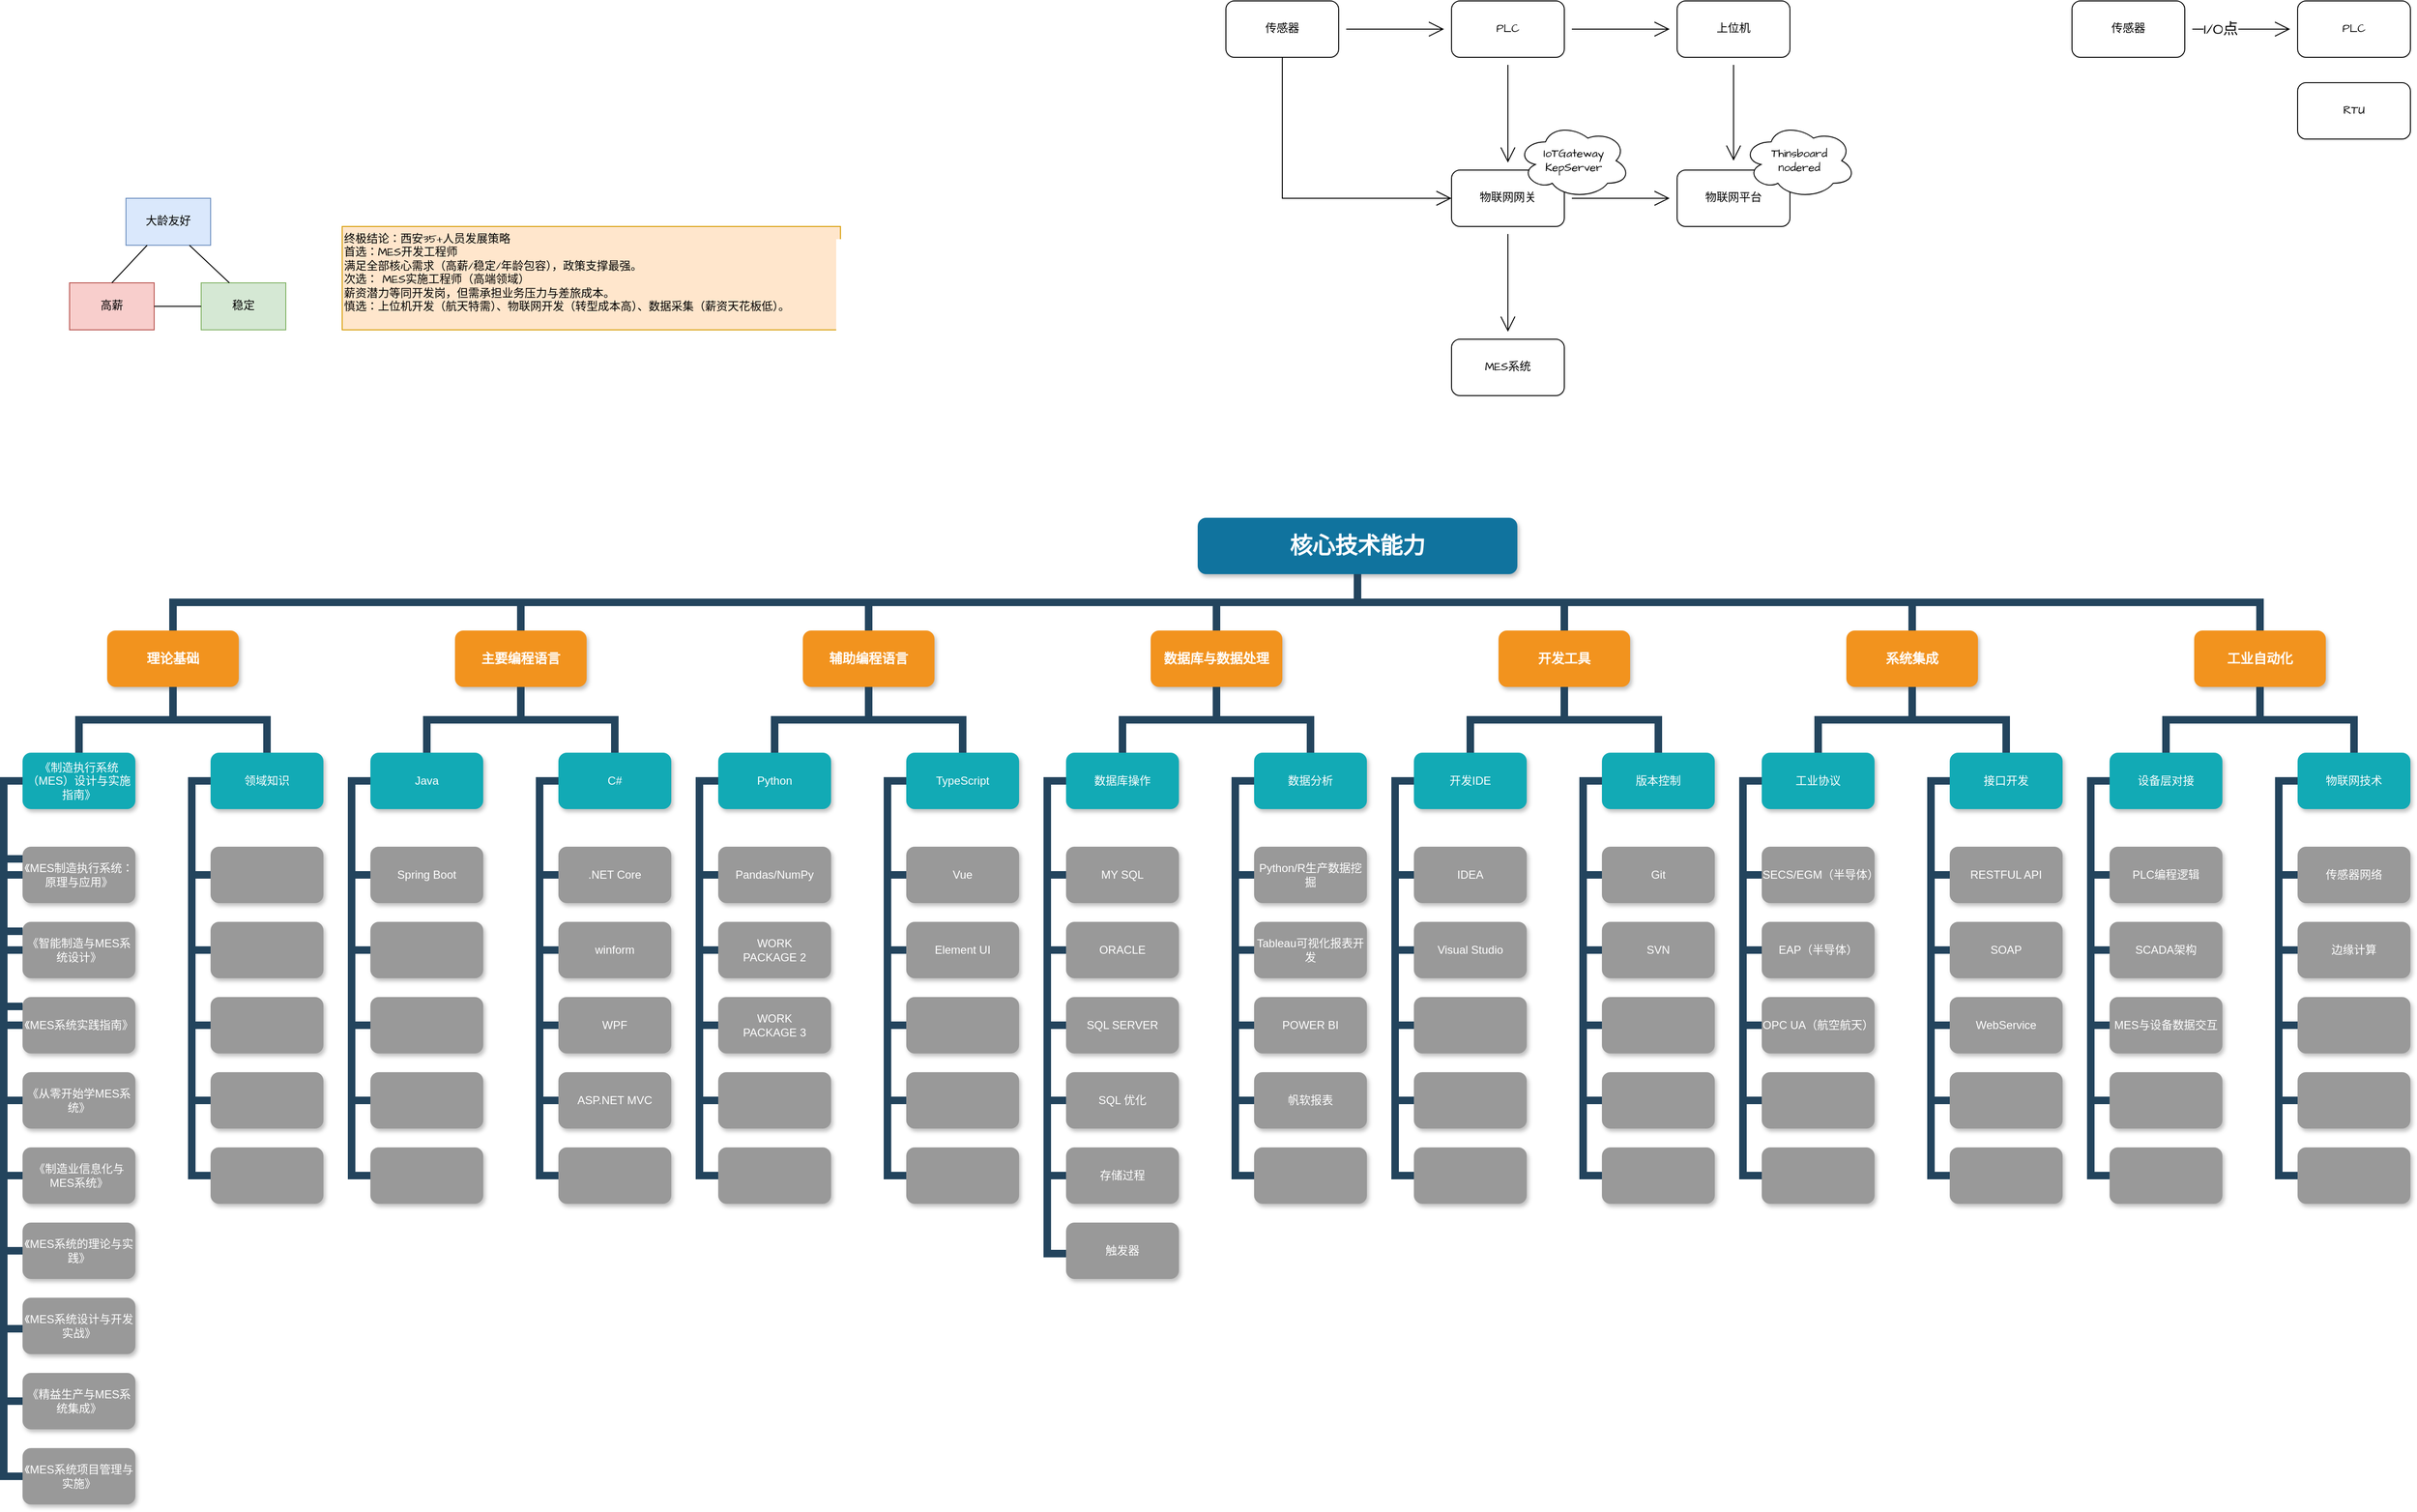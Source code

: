 <mxfile>
    <diagram name="Page-1" id="64c3da0e-402f-94eb-ee01-a36477274f13">
        <mxGraphModel dx="1848" dy="1871" grid="1" gridSize="10" guides="1" tooltips="1" connect="1" arrows="1" fold="1" page="1" pageScale="1" pageWidth="1169" pageHeight="826" background="none" math="0" shadow="0">
            <root>
                <mxCell id="0"/>
                <mxCell id="1" parent="0"/>
                <mxCell id="2" value="核心技术能力" style="whiteSpace=wrap;rounded=1;shadow=1;fillColor=#10739E;strokeColor=none;fontColor=#FFFFFF;fontStyle=1;fontSize=24" parent="1" vertex="1">
                    <mxGeometry x="1320" y="50" width="340" height="60" as="geometry"/>
                </mxCell>
                <mxCell id="3" value="理论基础" style="whiteSpace=wrap;rounded=1;fillColor=#F2931E;strokeColor=none;shadow=1;fontColor=#FFFFFF;fontStyle=1;fontSize=14" parent="1" vertex="1">
                    <mxGeometry x="160" y="170.0" width="140" height="60" as="geometry"/>
                </mxCell>
                <mxCell id="4" value="主要编程语言" style="whiteSpace=wrap;rounded=1;fillColor=#F2931E;strokeColor=none;shadow=1;fontColor=#FFFFFF;fontStyle=1;fontSize=14" parent="1" vertex="1">
                    <mxGeometry x="530" y="170.0" width="140" height="60" as="geometry"/>
                </mxCell>
                <mxCell id="5" value="系统集成" style="whiteSpace=wrap;rounded=1;fillColor=#F2931E;strokeColor=none;shadow=1;fontColor=#FFFFFF;fontStyle=1;fontSize=14" parent="1" vertex="1">
                    <mxGeometry x="2010" y="170.0" width="140" height="60" as="geometry"/>
                </mxCell>
                <mxCell id="6" value="辅助编程语言" style="whiteSpace=wrap;rounded=1;fillColor=#F2931E;strokeColor=none;shadow=1;fontColor=#FFFFFF;fontStyle=1;fontSize=14" parent="1" vertex="1">
                    <mxGeometry x="900" y="170.0" width="140" height="60" as="geometry"/>
                </mxCell>
                <mxCell id="7" value="数据库与数据处理" style="whiteSpace=wrap;rounded=1;fillColor=#F2931E;strokeColor=none;shadow=1;fontColor=#FFFFFF;fontStyle=1;fontSize=14" parent="1" vertex="1">
                    <mxGeometry x="1270" y="170.0" width="140" height="60" as="geometry"/>
                </mxCell>
                <mxCell id="8" value="开发工具" style="whiteSpace=wrap;rounded=1;fillColor=#F2931E;strokeColor=none;shadow=1;fontColor=#FFFFFF;fontStyle=1;fontSize=14" parent="1" vertex="1">
                    <mxGeometry x="1640" y="170.0" width="140" height="60" as="geometry"/>
                </mxCell>
                <mxCell id="10" value="《制造执行系统（MES）设计与实施指南》" style="whiteSpace=wrap;rounded=1;fillColor=#12AAB5;strokeColor=none;shadow=1;fontColor=#FFFFFF;" parent="1" vertex="1">
                    <mxGeometry x="70" y="300.0" width="120" height="60" as="geometry"/>
                </mxCell>
                <mxCell id="12" value="领域知识" style="whiteSpace=wrap;rounded=1;fillColor=#12AAB5;strokeColor=none;shadow=1;fontColor=#FFFFFF;" parent="1" vertex="1">
                    <mxGeometry x="270" y="300.0" width="120" height="60" as="geometry"/>
                </mxCell>
                <mxCell id="23" value="《MES制造执行系统：原理与应用》" style="whiteSpace=wrap;rounded=1;fillColor=#999999;strokeColor=none;shadow=1;fontColor=#FFFFFF;fontStyle=0" parent="1" vertex="1">
                    <mxGeometry x="70.0" y="400.0" width="120" height="60" as="geometry"/>
                </mxCell>
                <mxCell id="24" value="《智能制造与MES系统设计》" style="whiteSpace=wrap;rounded=1;fillColor=#999999;strokeColor=none;shadow=1;fontColor=#FFFFFF;fontStyle=0" parent="1" vertex="1">
                    <mxGeometry x="70.0" y="480.0" width="120" height="60" as="geometry"/>
                </mxCell>
                <mxCell id="25" value="《MES系统实践指南》" style="whiteSpace=wrap;rounded=1;fillColor=#999999;strokeColor=none;shadow=1;fontColor=#FFFFFF;fontStyle=0" parent="1" vertex="1">
                    <mxGeometry x="70.0" y="560.0" width="120" height="60" as="geometry"/>
                </mxCell>
                <mxCell id="26" value="《从零开始学MES系统》" style="whiteSpace=wrap;rounded=1;fillColor=#999999;strokeColor=none;shadow=1;fontColor=#FFFFFF;fontStyle=0" parent="1" vertex="1">
                    <mxGeometry x="70.0" y="640.0" width="120" height="60" as="geometry"/>
                </mxCell>
                <mxCell id="27" value="《制造业信息化与MES系统》" style="whiteSpace=wrap;rounded=1;fillColor=#999999;strokeColor=none;shadow=1;fontColor=#FFFFFF;fontStyle=0" parent="1" vertex="1">
                    <mxGeometry x="70.0" y="720.0" width="120" height="60" as="geometry"/>
                </mxCell>
                <mxCell id="38" value="" style="whiteSpace=wrap;rounded=1;fillColor=#999999;strokeColor=none;shadow=1;fontColor=#FFFFFF;fontStyle=0" parent="1" vertex="1">
                    <mxGeometry x="270.0" y="400.0" width="120" height="60" as="geometry"/>
                </mxCell>
                <mxCell id="39" value="" style="whiteSpace=wrap;rounded=1;fillColor=#999999;strokeColor=none;shadow=1;fontColor=#FFFFFF;fontStyle=0" parent="1" vertex="1">
                    <mxGeometry x="270.0" y="480.0" width="120" height="60" as="geometry"/>
                </mxCell>
                <mxCell id="40" value="" style="whiteSpace=wrap;rounded=1;fillColor=#999999;strokeColor=none;shadow=1;fontColor=#FFFFFF;fontStyle=0" parent="1" vertex="1">
                    <mxGeometry x="270.0" y="560.0" width="120" height="60" as="geometry"/>
                </mxCell>
                <mxCell id="41" value="" style="whiteSpace=wrap;rounded=1;fillColor=#999999;strokeColor=none;shadow=1;fontColor=#FFFFFF;fontStyle=0" parent="1" vertex="1">
                    <mxGeometry x="270.0" y="640.0" width="120" height="60" as="geometry"/>
                </mxCell>
                <mxCell id="42" value="" style="whiteSpace=wrap;rounded=1;fillColor=#999999;strokeColor=none;shadow=1;fontColor=#FFFFFF;fontStyle=0" parent="1" vertex="1">
                    <mxGeometry x="270" y="720.0" width="120" height="60" as="geometry"/>
                </mxCell>
                <mxCell id="43" value="Java" style="whiteSpace=wrap;rounded=1;fillColor=#12AAB5;strokeColor=none;shadow=1;fontColor=#FFFFFF;" parent="1" vertex="1">
                    <mxGeometry x="440.0" y="300.0" width="120" height="60" as="geometry"/>
                </mxCell>
                <mxCell id="44" value="C#" style="whiteSpace=wrap;rounded=1;fillColor=#12AAB5;strokeColor=none;shadow=1;fontColor=#FFFFFF;" parent="1" vertex="1">
                    <mxGeometry x="640.0" y="300.0" width="120" height="60" as="geometry"/>
                </mxCell>
                <mxCell id="45" value="Spring Boot" style="whiteSpace=wrap;rounded=1;fillColor=#999999;strokeColor=none;shadow=1;fontColor=#FFFFFF;fontStyle=0" parent="1" vertex="1">
                    <mxGeometry x="440.0" y="400.0" width="120" height="60" as="geometry"/>
                </mxCell>
                <mxCell id="46" value="" style="whiteSpace=wrap;rounded=1;fillColor=#999999;strokeColor=none;shadow=1;fontColor=#FFFFFF;fontStyle=0" parent="1" vertex="1">
                    <mxGeometry x="440.0" y="480.0" width="120" height="60" as="geometry"/>
                </mxCell>
                <mxCell id="47" value="" style="whiteSpace=wrap;rounded=1;fillColor=#999999;strokeColor=none;shadow=1;fontColor=#FFFFFF;fontStyle=0" parent="1" vertex="1">
                    <mxGeometry x="440.0" y="560.0" width="120" height="60" as="geometry"/>
                </mxCell>
                <mxCell id="48" value="" style="whiteSpace=wrap;rounded=1;fillColor=#999999;strokeColor=none;shadow=1;fontColor=#FFFFFF;fontStyle=0" parent="1" vertex="1">
                    <mxGeometry x="440" y="640.0" width="120" height="60" as="geometry"/>
                </mxCell>
                <mxCell id="49" value="" style="whiteSpace=wrap;rounded=1;fillColor=#999999;strokeColor=none;shadow=1;fontColor=#FFFFFF;fontStyle=0" parent="1" vertex="1">
                    <mxGeometry x="440.0" y="720.0" width="120" height="60" as="geometry"/>
                </mxCell>
                <mxCell id="50" value=".NET Core" style="whiteSpace=wrap;rounded=1;fillColor=#999999;strokeColor=none;shadow=1;fontColor=#FFFFFF;fontStyle=0" parent="1" vertex="1">
                    <mxGeometry x="640.0" y="400.0" width="120" height="60" as="geometry"/>
                </mxCell>
                <mxCell id="51" value="winform" style="whiteSpace=wrap;rounded=1;fillColor=#999999;strokeColor=none;shadow=1;fontColor=#FFFFFF;fontStyle=0" parent="1" vertex="1">
                    <mxGeometry x="640.0" y="480.0" width="120" height="60" as="geometry"/>
                </mxCell>
                <mxCell id="52" value="WPF" style="whiteSpace=wrap;rounded=1;fillColor=#999999;strokeColor=none;shadow=1;fontColor=#FFFFFF;fontStyle=0" parent="1" vertex="1">
                    <mxGeometry x="640.0" y="560.0" width="120" height="60" as="geometry"/>
                </mxCell>
                <mxCell id="53" value="ASP.NET MVC" style="whiteSpace=wrap;rounded=1;fillColor=#999999;strokeColor=none;shadow=1;fontColor=#FFFFFF;fontStyle=0" parent="1" vertex="1">
                    <mxGeometry x="640.0" y="640.0" width="120" height="60" as="geometry"/>
                </mxCell>
                <mxCell id="54" value="" style="whiteSpace=wrap;rounded=1;fillColor=#999999;strokeColor=none;shadow=1;fontColor=#FFFFFF;fontStyle=0" parent="1" vertex="1">
                    <mxGeometry x="640.0" y="720.0" width="120" height="60" as="geometry"/>
                </mxCell>
                <mxCell id="103" value="" style="edgeStyle=elbowEdgeStyle;elbow=vertical;rounded=0;fontColor=#000000;endArrow=none;endFill=0;strokeWidth=8;strokeColor=#23445D;" parent="1" source="3" target="10" edge="1">
                    <mxGeometry width="100" height="100" relative="1" as="geometry">
                        <mxPoint x="20" y="290" as="sourcePoint"/>
                        <mxPoint x="120" y="190" as="targetPoint"/>
                    </mxGeometry>
                </mxCell>
                <mxCell id="104" value="" style="edgeStyle=elbowEdgeStyle;elbow=vertical;rounded=0;fontColor=#000000;endArrow=none;endFill=0;strokeWidth=8;strokeColor=#23445D;" parent="1" source="3" target="12" edge="1">
                    <mxGeometry width="100" height="100" relative="1" as="geometry">
                        <mxPoint x="360" y="290" as="sourcePoint"/>
                        <mxPoint x="460" y="190" as="targetPoint"/>
                    </mxGeometry>
                </mxCell>
                <mxCell id="105" value="" style="edgeStyle=elbowEdgeStyle;elbow=horizontal;rounded=0;fontColor=#000000;endArrow=none;endFill=0;strokeWidth=8;strokeColor=#23445D;" parent="1" source="10" target="23" edge="1">
                    <mxGeometry width="100" height="100" relative="1" as="geometry">
                        <mxPoint x="10" y="480" as="sourcePoint"/>
                        <mxPoint x="110" y="380" as="targetPoint"/>
                        <Array as="points">
                            <mxPoint x="50" y="380"/>
                        </Array>
                    </mxGeometry>
                </mxCell>
                <mxCell id="106" value="" style="edgeStyle=elbowEdgeStyle;elbow=horizontal;rounded=0;fontColor=#000000;endArrow=none;endFill=0;strokeWidth=8;strokeColor=#23445D;" parent="1" source="10" target="24" edge="1">
                    <mxGeometry width="100" height="100" relative="1" as="geometry">
                        <mxPoint x="80" y="340" as="sourcePoint"/>
                        <mxPoint x="80" y="440" as="targetPoint"/>
                        <Array as="points">
                            <mxPoint x="50" y="400"/>
                        </Array>
                    </mxGeometry>
                </mxCell>
                <mxCell id="107" value="" style="edgeStyle=elbowEdgeStyle;elbow=horizontal;rounded=0;fontColor=#000000;endArrow=none;endFill=0;strokeWidth=8;strokeColor=#23445D;" parent="1" source="10" target="27" edge="1">
                    <mxGeometry width="100" height="100" relative="1" as="geometry">
                        <mxPoint x="80" y="340" as="sourcePoint"/>
                        <mxPoint x="80" y="440" as="targetPoint"/>
                        <Array as="points">
                            <mxPoint x="50" y="540"/>
                        </Array>
                    </mxGeometry>
                </mxCell>
                <mxCell id="109" value="" style="edgeStyle=elbowEdgeStyle;elbow=horizontal;rounded=0;fontColor=#000000;endArrow=none;endFill=0;strokeWidth=8;strokeColor=#23445D;" parent="1" source="10" target="26" edge="1">
                    <mxGeometry width="100" height="100" relative="1" as="geometry">
                        <mxPoint x="100" y="360" as="sourcePoint"/>
                        <mxPoint x="100" y="460" as="targetPoint"/>
                        <Array as="points">
                            <mxPoint x="50" y="410"/>
                        </Array>
                    </mxGeometry>
                </mxCell>
                <mxCell id="110" value="" style="edgeStyle=elbowEdgeStyle;elbow=horizontal;rounded=0;fontColor=#000000;endArrow=none;endFill=0;strokeWidth=8;strokeColor=#23445D;" parent="1" source="10" target="25" edge="1">
                    <mxGeometry width="100" height="100" relative="1" as="geometry">
                        <mxPoint x="110" y="370" as="sourcePoint"/>
                        <mxPoint x="110" y="470" as="targetPoint"/>
                        <Array as="points">
                            <mxPoint x="50" y="430"/>
                        </Array>
                    </mxGeometry>
                </mxCell>
                <mxCell id="111" value="" style="edgeStyle=elbowEdgeStyle;elbow=horizontal;rounded=0;fontColor=#000000;endArrow=none;endFill=0;strokeWidth=8;strokeColor=#23445D;" parent="1" target="38" edge="1">
                    <mxGeometry width="100" height="100" relative="1" as="geometry">
                        <mxPoint x="260" y="330.0" as="sourcePoint"/>
                        <mxPoint x="260" y="430.0" as="targetPoint"/>
                        <Array as="points">
                            <mxPoint x="250" y="380"/>
                        </Array>
                    </mxGeometry>
                </mxCell>
                <mxCell id="112" value="" style="edgeStyle=elbowEdgeStyle;elbow=horizontal;rounded=0;fontColor=#000000;endArrow=none;endFill=0;strokeWidth=8;strokeColor=#23445D;" parent="1" source="12" target="39" edge="1">
                    <mxGeometry width="100" height="100" relative="1" as="geometry">
                        <mxPoint x="260" y="330.0" as="sourcePoint"/>
                        <mxPoint x="260" y="510.0" as="targetPoint"/>
                        <Array as="points">
                            <mxPoint x="250" y="420"/>
                        </Array>
                    </mxGeometry>
                </mxCell>
                <mxCell id="113" value="" style="edgeStyle=elbowEdgeStyle;elbow=horizontal;rounded=0;fontColor=#000000;endArrow=none;endFill=0;strokeWidth=8;strokeColor=#23445D;" parent="1" source="12" target="42" edge="1">
                    <mxGeometry width="100" height="100" relative="1" as="geometry">
                        <mxPoint x="260" y="330.0" as="sourcePoint"/>
                        <mxPoint x="260.0" y="750.0" as="targetPoint"/>
                        <Array as="points">
                            <mxPoint x="250" y="540"/>
                        </Array>
                    </mxGeometry>
                </mxCell>
                <mxCell id="114" value="" style="edgeStyle=elbowEdgeStyle;elbow=horizontal;rounded=0;fontColor=#000000;endArrow=none;endFill=0;strokeWidth=8;strokeColor=#23445D;" parent="1" source="12" target="41" edge="1">
                    <mxGeometry width="100" height="100" relative="1" as="geometry">
                        <mxPoint x="260" y="330.0" as="sourcePoint"/>
                        <mxPoint x="260.0" y="670.0" as="targetPoint"/>
                        <Array as="points">
                            <mxPoint x="250" y="500"/>
                        </Array>
                    </mxGeometry>
                </mxCell>
                <mxCell id="115" value="" style="edgeStyle=elbowEdgeStyle;elbow=horizontal;rounded=0;fontColor=#000000;endArrow=none;endFill=0;strokeWidth=8;strokeColor=#23445D;" parent="1" source="12" target="40" edge="1">
                    <mxGeometry width="100" height="100" relative="1" as="geometry">
                        <mxPoint x="260" y="330.0" as="sourcePoint"/>
                        <mxPoint x="260" y="590.0" as="targetPoint"/>
                        <Array as="points">
                            <mxPoint x="250" y="460"/>
                        </Array>
                    </mxGeometry>
                </mxCell>
                <mxCell id="116" value="" style="edgeStyle=elbowEdgeStyle;elbow=vertical;rounded=0;fontColor=#000000;endArrow=none;endFill=0;strokeWidth=8;strokeColor=#23445D;" parent="1" source="4" target="43" edge="1">
                    <mxGeometry width="100" height="100" relative="1" as="geometry">
                        <mxPoint x="240" y="240.0" as="sourcePoint"/>
                        <mxPoint x="140" y="310" as="targetPoint"/>
                    </mxGeometry>
                </mxCell>
                <mxCell id="117" value="" style="edgeStyle=elbowEdgeStyle;elbow=vertical;rounded=0;fontColor=#000000;endArrow=none;endFill=0;strokeWidth=8;strokeColor=#23445D;" parent="1" source="4" target="44" edge="1">
                    <mxGeometry width="100" height="100" relative="1" as="geometry">
                        <mxPoint x="240" y="240.0" as="sourcePoint"/>
                        <mxPoint x="340" y="310" as="targetPoint"/>
                    </mxGeometry>
                </mxCell>
                <mxCell id="118" value="" style="edgeStyle=elbowEdgeStyle;elbow=horizontal;rounded=0;fontColor=#000000;endArrow=none;endFill=0;strokeWidth=8;strokeColor=#23445D;" parent="1" source="43" target="45" edge="1">
                    <mxGeometry width="100" height="100" relative="1" as="geometry">
                        <mxPoint x="420" y="330.0" as="sourcePoint"/>
                        <mxPoint x="430.0" y="430" as="targetPoint"/>
                        <Array as="points">
                            <mxPoint x="420" y="380"/>
                        </Array>
                    </mxGeometry>
                </mxCell>
                <mxCell id="119" value="" style="edgeStyle=elbowEdgeStyle;elbow=horizontal;rounded=0;fontColor=#000000;endArrow=none;endFill=0;strokeWidth=8;strokeColor=#23445D;" parent="1" source="43" target="46" edge="1">
                    <mxGeometry width="100" height="100" relative="1" as="geometry">
                        <mxPoint x="430" y="330" as="sourcePoint"/>
                        <mxPoint x="430.0" y="510" as="targetPoint"/>
                        <Array as="points">
                            <mxPoint x="420" y="420"/>
                        </Array>
                    </mxGeometry>
                </mxCell>
                <mxCell id="120" value="" style="edgeStyle=elbowEdgeStyle;elbow=horizontal;rounded=0;fontColor=#000000;endArrow=none;endFill=0;strokeWidth=8;strokeColor=#23445D;" parent="1" source="43" target="49" edge="1">
                    <mxGeometry width="100" height="100" relative="1" as="geometry">
                        <mxPoint x="430" y="330" as="sourcePoint"/>
                        <mxPoint x="430" y="750" as="targetPoint"/>
                        <Array as="points">
                            <mxPoint x="420" y="550"/>
                        </Array>
                    </mxGeometry>
                </mxCell>
                <mxCell id="121" value="" style="edgeStyle=elbowEdgeStyle;elbow=horizontal;rounded=0;fontColor=#000000;endArrow=none;endFill=0;strokeWidth=8;strokeColor=#23445D;" parent="1" source="43" target="48" edge="1">
                    <mxGeometry width="100" height="100" relative="1" as="geometry">
                        <mxPoint x="430" y="330" as="sourcePoint"/>
                        <mxPoint x="430" y="670" as="targetPoint"/>
                        <Array as="points">
                            <mxPoint x="420" y="500"/>
                        </Array>
                    </mxGeometry>
                </mxCell>
                <mxCell id="122" value="" style="edgeStyle=elbowEdgeStyle;elbow=horizontal;rounded=0;fontColor=#000000;endArrow=none;endFill=0;strokeWidth=8;strokeColor=#23445D;" parent="1" source="43" target="47" edge="1">
                    <mxGeometry width="100" height="100" relative="1" as="geometry">
                        <mxPoint x="430" y="330" as="sourcePoint"/>
                        <mxPoint x="430.0" y="590" as="targetPoint"/>
                        <Array as="points">
                            <mxPoint x="420" y="470"/>
                        </Array>
                    </mxGeometry>
                </mxCell>
                <mxCell id="123" value="" style="edgeStyle=elbowEdgeStyle;elbow=horizontal;rounded=0;fontColor=#000000;endArrow=none;endFill=0;strokeWidth=8;strokeColor=#23445D;" parent="1" source="44" target="50" edge="1">
                    <mxGeometry width="100" height="100" relative="1" as="geometry">
                        <mxPoint x="610" y="330.0" as="sourcePoint"/>
                        <mxPoint x="620.0" y="430" as="targetPoint"/>
                        <Array as="points">
                            <mxPoint x="620" y="380"/>
                        </Array>
                    </mxGeometry>
                </mxCell>
                <mxCell id="124" value="" style="edgeStyle=elbowEdgeStyle;elbow=horizontal;rounded=0;fontColor=#000000;endArrow=none;endFill=0;strokeWidth=8;strokeColor=#23445D;" parent="1" source="44" target="51" edge="1">
                    <mxGeometry width="100" height="100" relative="1" as="geometry">
                        <mxPoint x="620" y="330" as="sourcePoint"/>
                        <mxPoint x="620.0" y="510" as="targetPoint"/>
                        <Array as="points">
                            <mxPoint x="620" y="420"/>
                        </Array>
                    </mxGeometry>
                </mxCell>
                <mxCell id="125" value="" style="edgeStyle=elbowEdgeStyle;elbow=horizontal;rounded=0;fontColor=#000000;endArrow=none;endFill=0;strokeWidth=8;strokeColor=#23445D;" parent="1" source="44" target="54" edge="1">
                    <mxGeometry width="100" height="100" relative="1" as="geometry">
                        <mxPoint x="620" y="330" as="sourcePoint"/>
                        <mxPoint x="620" y="750" as="targetPoint"/>
                        <Array as="points">
                            <mxPoint x="620" y="540"/>
                        </Array>
                    </mxGeometry>
                </mxCell>
                <mxCell id="126" value="" style="edgeStyle=elbowEdgeStyle;elbow=horizontal;rounded=0;fontColor=#000000;endArrow=none;endFill=0;strokeWidth=8;strokeColor=#23445D;" parent="1" source="44" target="53" edge="1">
                    <mxGeometry width="100" height="100" relative="1" as="geometry">
                        <mxPoint x="620" y="330" as="sourcePoint"/>
                        <mxPoint x="620" y="670" as="targetPoint"/>
                        <Array as="points">
                            <mxPoint x="620" y="500"/>
                        </Array>
                    </mxGeometry>
                </mxCell>
                <mxCell id="127" value="" style="edgeStyle=elbowEdgeStyle;elbow=horizontal;rounded=0;fontColor=#000000;endArrow=none;endFill=0;strokeWidth=8;strokeColor=#23445D;" parent="1" source="44" target="52" edge="1">
                    <mxGeometry width="100" height="100" relative="1" as="geometry">
                        <mxPoint x="620" y="330" as="sourcePoint"/>
                        <mxPoint x="620.0" y="590" as="targetPoint"/>
                        <Array as="points">
                            <mxPoint x="620" y="470"/>
                        </Array>
                    </mxGeometry>
                </mxCell>
                <mxCell id="133" value="Python" style="whiteSpace=wrap;rounded=1;fillColor=#12AAB5;strokeColor=none;shadow=1;fontColor=#FFFFFF;" parent="1" vertex="1">
                    <mxGeometry x="810.0" y="300.0" width="120" height="60" as="geometry"/>
                </mxCell>
                <mxCell id="134" value="TypeScript" style="whiteSpace=wrap;rounded=1;fillColor=#12AAB5;strokeColor=none;shadow=1;fontColor=#FFFFFF;" parent="1" vertex="1">
                    <mxGeometry x="1010.0" y="300.0" width="120" height="60" as="geometry"/>
                </mxCell>
                <mxCell id="135" value="Pandas/NumPy" style="whiteSpace=wrap;rounded=1;fillColor=#999999;strokeColor=none;shadow=1;fontColor=#FFFFFF;fontStyle=0" parent="1" vertex="1">
                    <mxGeometry x="810.0" y="400.0" width="120" height="60" as="geometry"/>
                </mxCell>
                <mxCell id="136" value="WORK&#xa;PACKAGE 2" style="whiteSpace=wrap;rounded=1;fillColor=#999999;strokeColor=none;shadow=1;fontColor=#FFFFFF;fontStyle=0" parent="1" vertex="1">
                    <mxGeometry x="810.0" y="480.0" width="120" height="60" as="geometry"/>
                </mxCell>
                <mxCell id="137" value="WORK&#xa;PACKAGE 3" style="whiteSpace=wrap;rounded=1;fillColor=#999999;strokeColor=none;shadow=1;fontColor=#FFFFFF;fontStyle=0" parent="1" vertex="1">
                    <mxGeometry x="810.0" y="560.0" width="120" height="60" as="geometry"/>
                </mxCell>
                <mxCell id="138" value="" style="whiteSpace=wrap;rounded=1;fillColor=#999999;strokeColor=none;shadow=1;fontColor=#FFFFFF;fontStyle=0" parent="1" vertex="1">
                    <mxGeometry x="810" y="640.0" width="120" height="60" as="geometry"/>
                </mxCell>
                <mxCell id="139" value="" style="whiteSpace=wrap;rounded=1;fillColor=#999999;strokeColor=none;shadow=1;fontColor=#FFFFFF;fontStyle=0" parent="1" vertex="1">
                    <mxGeometry x="810.0" y="720.0" width="120" height="60" as="geometry"/>
                </mxCell>
                <mxCell id="140" value="Vue" style="whiteSpace=wrap;rounded=1;fillColor=#999999;strokeColor=none;shadow=1;fontColor=#FFFFFF;fontStyle=0" parent="1" vertex="1">
                    <mxGeometry x="1010.0" y="400.0" width="120" height="60" as="geometry"/>
                </mxCell>
                <mxCell id="141" value="Element UI" style="whiteSpace=wrap;rounded=1;fillColor=#999999;strokeColor=none;shadow=1;fontColor=#FFFFFF;fontStyle=0" parent="1" vertex="1">
                    <mxGeometry x="1010.0" y="480.0" width="120" height="60" as="geometry"/>
                </mxCell>
                <mxCell id="142" value="" style="whiteSpace=wrap;rounded=1;fillColor=#999999;strokeColor=none;shadow=1;fontColor=#FFFFFF;fontStyle=0" parent="1" vertex="1">
                    <mxGeometry x="1010.0" y="560.0" width="120" height="60" as="geometry"/>
                </mxCell>
                <mxCell id="143" value="" style="whiteSpace=wrap;rounded=1;fillColor=#999999;strokeColor=none;shadow=1;fontColor=#FFFFFF;fontStyle=0" parent="1" vertex="1">
                    <mxGeometry x="1010.0" y="640.0" width="120" height="60" as="geometry"/>
                </mxCell>
                <mxCell id="144" value="" style="whiteSpace=wrap;rounded=1;fillColor=#999999;strokeColor=none;shadow=1;fontColor=#FFFFFF;fontStyle=0" parent="1" vertex="1">
                    <mxGeometry x="1010.0" y="720.0" width="120" height="60" as="geometry"/>
                </mxCell>
                <mxCell id="145" value="" style="edgeStyle=elbowEdgeStyle;elbow=horizontal;rounded=0;fontColor=#000000;endArrow=none;endFill=0;strokeWidth=8;strokeColor=#23445D;" parent="1" source="133" target="135" edge="1">
                    <mxGeometry width="100" height="100" relative="1" as="geometry">
                        <mxPoint x="790" y="330.0" as="sourcePoint"/>
                        <mxPoint x="800.0" y="430" as="targetPoint"/>
                        <Array as="points">
                            <mxPoint x="790" y="380"/>
                        </Array>
                    </mxGeometry>
                </mxCell>
                <mxCell id="146" value="" style="edgeStyle=elbowEdgeStyle;elbow=horizontal;rounded=0;fontColor=#000000;endArrow=none;endFill=0;strokeWidth=8;strokeColor=#23445D;" parent="1" source="133" target="136" edge="1">
                    <mxGeometry width="100" height="100" relative="1" as="geometry">
                        <mxPoint x="800" y="330" as="sourcePoint"/>
                        <mxPoint x="800.0" y="510" as="targetPoint"/>
                        <Array as="points">
                            <mxPoint x="790" y="420"/>
                        </Array>
                    </mxGeometry>
                </mxCell>
                <mxCell id="147" value="" style="edgeStyle=elbowEdgeStyle;elbow=horizontal;rounded=0;fontColor=#000000;endArrow=none;endFill=0;strokeWidth=8;strokeColor=#23445D;" parent="1" source="133" target="139" edge="1">
                    <mxGeometry width="100" height="100" relative="1" as="geometry">
                        <mxPoint x="800" y="330" as="sourcePoint"/>
                        <mxPoint x="800" y="750" as="targetPoint"/>
                        <Array as="points">
                            <mxPoint x="790" y="550"/>
                        </Array>
                    </mxGeometry>
                </mxCell>
                <mxCell id="148" value="" style="edgeStyle=elbowEdgeStyle;elbow=horizontal;rounded=0;fontColor=#000000;endArrow=none;endFill=0;strokeWidth=8;strokeColor=#23445D;" parent="1" source="133" target="138" edge="1">
                    <mxGeometry width="100" height="100" relative="1" as="geometry">
                        <mxPoint x="800" y="330" as="sourcePoint"/>
                        <mxPoint x="800" y="670" as="targetPoint"/>
                        <Array as="points">
                            <mxPoint x="790" y="500"/>
                        </Array>
                    </mxGeometry>
                </mxCell>
                <mxCell id="149" value="" style="edgeStyle=elbowEdgeStyle;elbow=horizontal;rounded=0;fontColor=#000000;endArrow=none;endFill=0;strokeWidth=8;strokeColor=#23445D;" parent="1" source="133" target="137" edge="1">
                    <mxGeometry width="100" height="100" relative="1" as="geometry">
                        <mxPoint x="800" y="330" as="sourcePoint"/>
                        <mxPoint x="800.0" y="590" as="targetPoint"/>
                        <Array as="points">
                            <mxPoint x="790" y="470"/>
                        </Array>
                    </mxGeometry>
                </mxCell>
                <mxCell id="150" value="" style="edgeStyle=elbowEdgeStyle;elbow=horizontal;rounded=0;fontColor=#000000;endArrow=none;endFill=0;strokeWidth=8;strokeColor=#23445D;" parent="1" source="134" target="140" edge="1">
                    <mxGeometry width="100" height="100" relative="1" as="geometry">
                        <mxPoint x="980" y="330.0" as="sourcePoint"/>
                        <mxPoint x="990.0" y="430" as="targetPoint"/>
                        <Array as="points">
                            <mxPoint x="990" y="380"/>
                        </Array>
                    </mxGeometry>
                </mxCell>
                <mxCell id="151" value="" style="edgeStyle=elbowEdgeStyle;elbow=horizontal;rounded=0;fontColor=#000000;endArrow=none;endFill=0;strokeWidth=8;strokeColor=#23445D;" parent="1" source="134" target="141" edge="1">
                    <mxGeometry width="100" height="100" relative="1" as="geometry">
                        <mxPoint x="990" y="330" as="sourcePoint"/>
                        <mxPoint x="990.0" y="510" as="targetPoint"/>
                        <Array as="points">
                            <mxPoint x="990" y="420"/>
                        </Array>
                    </mxGeometry>
                </mxCell>
                <mxCell id="152" value="" style="edgeStyle=elbowEdgeStyle;elbow=horizontal;rounded=0;fontColor=#000000;endArrow=none;endFill=0;strokeWidth=8;strokeColor=#23445D;" parent="1" source="134" target="144" edge="1">
                    <mxGeometry width="100" height="100" relative="1" as="geometry">
                        <mxPoint x="990" y="330" as="sourcePoint"/>
                        <mxPoint x="990" y="750" as="targetPoint"/>
                        <Array as="points">
                            <mxPoint x="990" y="540"/>
                        </Array>
                    </mxGeometry>
                </mxCell>
                <mxCell id="153" value="" style="edgeStyle=elbowEdgeStyle;elbow=horizontal;rounded=0;fontColor=#000000;endArrow=none;endFill=0;strokeWidth=8;strokeColor=#23445D;" parent="1" source="134" target="143" edge="1">
                    <mxGeometry width="100" height="100" relative="1" as="geometry">
                        <mxPoint x="990" y="330" as="sourcePoint"/>
                        <mxPoint x="990" y="670" as="targetPoint"/>
                        <Array as="points">
                            <mxPoint x="990" y="500"/>
                        </Array>
                    </mxGeometry>
                </mxCell>
                <mxCell id="154" value="" style="edgeStyle=elbowEdgeStyle;elbow=horizontal;rounded=0;fontColor=#000000;endArrow=none;endFill=0;strokeWidth=8;strokeColor=#23445D;" parent="1" source="134" target="142" edge="1">
                    <mxGeometry width="100" height="100" relative="1" as="geometry">
                        <mxPoint x="990" y="330" as="sourcePoint"/>
                        <mxPoint x="990.0" y="590" as="targetPoint"/>
                        <Array as="points">
                            <mxPoint x="990" y="470"/>
                        </Array>
                    </mxGeometry>
                </mxCell>
                <mxCell id="155" value="数据库操作" style="whiteSpace=wrap;rounded=1;fillColor=#12AAB5;strokeColor=none;shadow=1;fontColor=#FFFFFF;" parent="1" vertex="1">
                    <mxGeometry x="1180.0" y="300.0" width="120" height="60" as="geometry"/>
                </mxCell>
                <mxCell id="156" value="数据分析" style="whiteSpace=wrap;rounded=1;fillColor=#12AAB5;strokeColor=none;shadow=1;fontColor=#FFFFFF;" parent="1" vertex="1">
                    <mxGeometry x="1380.0" y="300.0" width="120" height="60" as="geometry"/>
                </mxCell>
                <mxCell id="157" value="MY SQL" style="whiteSpace=wrap;rounded=1;fillColor=#999999;strokeColor=none;shadow=1;fontColor=#FFFFFF;fontStyle=0" parent="1" vertex="1">
                    <mxGeometry x="1180.0" y="400.0" width="120" height="60" as="geometry"/>
                </mxCell>
                <mxCell id="158" value="ORACLE" style="whiteSpace=wrap;rounded=1;fillColor=#999999;strokeColor=none;shadow=1;fontColor=#FFFFFF;fontStyle=0" parent="1" vertex="1">
                    <mxGeometry x="1180" y="480.0" width="120" height="60" as="geometry"/>
                </mxCell>
                <mxCell id="159" value="SQL SERVER" style="whiteSpace=wrap;rounded=1;fillColor=#999999;strokeColor=none;shadow=1;fontColor=#FFFFFF;fontStyle=0" parent="1" vertex="1">
                    <mxGeometry x="1180.0" y="560.0" width="120" height="60" as="geometry"/>
                </mxCell>
                <mxCell id="160" value="SQL 优化" style="whiteSpace=wrap;rounded=1;fillColor=#999999;strokeColor=none;shadow=1;fontColor=#FFFFFF;fontStyle=0" parent="1" vertex="1">
                    <mxGeometry x="1180" y="640.0" width="120" height="60" as="geometry"/>
                </mxCell>
                <mxCell id="161" value="存储过程" style="whiteSpace=wrap;rounded=1;fillColor=#999999;strokeColor=none;shadow=1;fontColor=#FFFFFF;fontStyle=0" parent="1" vertex="1">
                    <mxGeometry x="1180" y="720.0" width="120" height="60" as="geometry"/>
                </mxCell>
                <mxCell id="162" value="Python/R生产数据挖掘" style="whiteSpace=wrap;rounded=1;fillColor=#999999;strokeColor=none;shadow=1;fontColor=#FFFFFF;fontStyle=0" parent="1" vertex="1">
                    <mxGeometry x="1380.0" y="400.0" width="120" height="60" as="geometry"/>
                </mxCell>
                <mxCell id="163" value="Tableau可视化报表开发" style="whiteSpace=wrap;rounded=1;fillColor=#999999;strokeColor=none;shadow=1;fontColor=#FFFFFF;fontStyle=0" parent="1" vertex="1">
                    <mxGeometry x="1380.0" y="480.0" width="120" height="60" as="geometry"/>
                </mxCell>
                <mxCell id="164" value="POWER BI" style="whiteSpace=wrap;rounded=1;fillColor=#999999;strokeColor=none;shadow=1;fontColor=#FFFFFF;fontStyle=0" parent="1" vertex="1">
                    <mxGeometry x="1380.0" y="560.0" width="120" height="60" as="geometry"/>
                </mxCell>
                <mxCell id="165" value="帆软报表" style="whiteSpace=wrap;rounded=1;fillColor=#999999;strokeColor=none;shadow=1;fontColor=#FFFFFF;fontStyle=0" parent="1" vertex="1">
                    <mxGeometry x="1380.0" y="640.0" width="120" height="60" as="geometry"/>
                </mxCell>
                <mxCell id="166" value="" style="whiteSpace=wrap;rounded=1;fillColor=#999999;strokeColor=none;shadow=1;fontColor=#FFFFFF;fontStyle=0" parent="1" vertex="1">
                    <mxGeometry x="1380.0" y="720.0" width="120" height="60" as="geometry"/>
                </mxCell>
                <mxCell id="167" value="" style="edgeStyle=elbowEdgeStyle;elbow=horizontal;rounded=0;fontColor=#000000;endArrow=none;endFill=0;strokeWidth=8;strokeColor=#23445D;" parent="1" source="155" target="157" edge="1">
                    <mxGeometry width="100" height="100" relative="1" as="geometry">
                        <mxPoint x="1160" y="330.0" as="sourcePoint"/>
                        <mxPoint x="1170.0" y="430.0" as="targetPoint"/>
                        <Array as="points">
                            <mxPoint x="1160" y="380.0"/>
                        </Array>
                    </mxGeometry>
                </mxCell>
                <mxCell id="168" value="" style="edgeStyle=elbowEdgeStyle;elbow=horizontal;rounded=0;fontColor=#000000;endArrow=none;endFill=0;strokeWidth=8;strokeColor=#23445D;" parent="1" source="155" target="158" edge="1">
                    <mxGeometry width="100" height="100" relative="1" as="geometry">
                        <mxPoint x="1170" y="330.0" as="sourcePoint"/>
                        <mxPoint x="1170.0" y="510.0" as="targetPoint"/>
                        <Array as="points">
                            <mxPoint x="1160" y="420.0"/>
                        </Array>
                    </mxGeometry>
                </mxCell>
                <mxCell id="169" value="" style="edgeStyle=elbowEdgeStyle;elbow=horizontal;rounded=0;fontColor=#000000;endArrow=none;endFill=0;strokeWidth=8;strokeColor=#23445D;" parent="1" source="155" target="161" edge="1">
                    <mxGeometry width="100" height="100" relative="1" as="geometry">
                        <mxPoint x="1170" y="330.0" as="sourcePoint"/>
                        <mxPoint x="1170" y="750.0" as="targetPoint"/>
                        <Array as="points">
                            <mxPoint x="1160" y="550.0"/>
                        </Array>
                    </mxGeometry>
                </mxCell>
                <mxCell id="170" value="" style="edgeStyle=elbowEdgeStyle;elbow=horizontal;rounded=0;fontColor=#000000;endArrow=none;endFill=0;strokeWidth=8;strokeColor=#23445D;" parent="1" source="155" target="160" edge="1">
                    <mxGeometry width="100" height="100" relative="1" as="geometry">
                        <mxPoint x="1170" y="330.0" as="sourcePoint"/>
                        <mxPoint x="1170" y="670.0" as="targetPoint"/>
                        <Array as="points">
                            <mxPoint x="1160" y="500.0"/>
                        </Array>
                    </mxGeometry>
                </mxCell>
                <mxCell id="171" value="" style="edgeStyle=elbowEdgeStyle;elbow=horizontal;rounded=0;fontColor=#000000;endArrow=none;endFill=0;strokeWidth=8;strokeColor=#23445D;" parent="1" source="155" target="159" edge="1">
                    <mxGeometry width="100" height="100" relative="1" as="geometry">
                        <mxPoint x="1170" y="330.0" as="sourcePoint"/>
                        <mxPoint x="1170.0" y="590.0" as="targetPoint"/>
                        <Array as="points">
                            <mxPoint x="1160" y="470.0"/>
                        </Array>
                    </mxGeometry>
                </mxCell>
                <mxCell id="172" value="" style="edgeStyle=elbowEdgeStyle;elbow=horizontal;rounded=0;fontColor=#000000;endArrow=none;endFill=0;strokeWidth=8;strokeColor=#23445D;" parent="1" source="156" target="162" edge="1">
                    <mxGeometry width="100" height="100" relative="1" as="geometry">
                        <mxPoint x="1350" y="330.0" as="sourcePoint"/>
                        <mxPoint x="1360.0" y="430.0" as="targetPoint"/>
                        <Array as="points">
                            <mxPoint x="1360" y="380.0"/>
                        </Array>
                    </mxGeometry>
                </mxCell>
                <mxCell id="173" value="" style="edgeStyle=elbowEdgeStyle;elbow=horizontal;rounded=0;fontColor=#000000;endArrow=none;endFill=0;strokeWidth=8;strokeColor=#23445D;" parent="1" source="156" target="163" edge="1">
                    <mxGeometry width="100" height="100" relative="1" as="geometry">
                        <mxPoint x="1360" y="330.0" as="sourcePoint"/>
                        <mxPoint x="1360.0" y="510.0" as="targetPoint"/>
                        <Array as="points">
                            <mxPoint x="1360" y="420.0"/>
                        </Array>
                    </mxGeometry>
                </mxCell>
                <mxCell id="174" value="" style="edgeStyle=elbowEdgeStyle;elbow=horizontal;rounded=0;fontColor=#000000;endArrow=none;endFill=0;strokeWidth=8;strokeColor=#23445D;" parent="1" source="156" target="166" edge="1">
                    <mxGeometry width="100" height="100" relative="1" as="geometry">
                        <mxPoint x="1360" y="330.0" as="sourcePoint"/>
                        <mxPoint x="1360" y="750.0" as="targetPoint"/>
                        <Array as="points">
                            <mxPoint x="1360" y="540.0"/>
                        </Array>
                    </mxGeometry>
                </mxCell>
                <mxCell id="175" value="" style="edgeStyle=elbowEdgeStyle;elbow=horizontal;rounded=0;fontColor=#000000;endArrow=none;endFill=0;strokeWidth=8;strokeColor=#23445D;" parent="1" source="156" target="165" edge="1">
                    <mxGeometry width="100" height="100" relative="1" as="geometry">
                        <mxPoint x="1360" y="330.0" as="sourcePoint"/>
                        <mxPoint x="1360" y="670.0" as="targetPoint"/>
                        <Array as="points">
                            <mxPoint x="1360" y="500.0"/>
                        </Array>
                    </mxGeometry>
                </mxCell>
                <mxCell id="176" value="" style="edgeStyle=elbowEdgeStyle;elbow=horizontal;rounded=0;fontColor=#000000;endArrow=none;endFill=0;strokeWidth=8;strokeColor=#23445D;" parent="1" source="156" target="164" edge="1">
                    <mxGeometry width="100" height="100" relative="1" as="geometry">
                        <mxPoint x="1360" y="330.0" as="sourcePoint"/>
                        <mxPoint x="1360.0" y="590.0" as="targetPoint"/>
                        <Array as="points">
                            <mxPoint x="1360" y="470.0"/>
                        </Array>
                    </mxGeometry>
                </mxCell>
                <mxCell id="177" value="开发IDE" style="whiteSpace=wrap;rounded=1;fillColor=#12AAB5;strokeColor=none;shadow=1;fontColor=#FFFFFF;" parent="1" vertex="1">
                    <mxGeometry x="1550.0" y="300.0" width="120" height="60" as="geometry"/>
                </mxCell>
                <mxCell id="178" value="版本控制" style="whiteSpace=wrap;rounded=1;fillColor=#12AAB5;strokeColor=none;shadow=1;fontColor=#FFFFFF;" parent="1" vertex="1">
                    <mxGeometry x="1750.0" y="300.0" width="120" height="60" as="geometry"/>
                </mxCell>
                <mxCell id="179" value="IDEA" style="whiteSpace=wrap;rounded=1;fillColor=#999999;strokeColor=none;shadow=1;fontColor=#FFFFFF;fontStyle=0" parent="1" vertex="1">
                    <mxGeometry x="1550.0" y="400.0" width="120" height="60" as="geometry"/>
                </mxCell>
                <mxCell id="180" value="Visual Studio" style="whiteSpace=wrap;rounded=1;fillColor=#999999;strokeColor=none;shadow=1;fontColor=#FFFFFF;fontStyle=0" parent="1" vertex="1">
                    <mxGeometry x="1550" y="480.0" width="120" height="60" as="geometry"/>
                </mxCell>
                <mxCell id="181" value="" style="whiteSpace=wrap;rounded=1;fillColor=#999999;strokeColor=none;shadow=1;fontColor=#FFFFFF;fontStyle=0" parent="1" vertex="1">
                    <mxGeometry x="1550.0" y="560.0" width="120" height="60" as="geometry"/>
                </mxCell>
                <mxCell id="182" value="" style="whiteSpace=wrap;rounded=1;fillColor=#999999;strokeColor=none;shadow=1;fontColor=#FFFFFF;fontStyle=0" parent="1" vertex="1">
                    <mxGeometry x="1550" y="640.0" width="120" height="60" as="geometry"/>
                </mxCell>
                <mxCell id="183" value="" style="whiteSpace=wrap;rounded=1;fillColor=#999999;strokeColor=none;shadow=1;fontColor=#FFFFFF;fontStyle=0" parent="1" vertex="1">
                    <mxGeometry x="1550" y="720.0" width="120" height="60" as="geometry"/>
                </mxCell>
                <mxCell id="184" value="Git" style="whiteSpace=wrap;rounded=1;fillColor=#999999;strokeColor=none;shadow=1;fontColor=#FFFFFF;fontStyle=0" parent="1" vertex="1">
                    <mxGeometry x="1750.0" y="400.0" width="120" height="60" as="geometry"/>
                </mxCell>
                <mxCell id="185" value="SVN" style="whiteSpace=wrap;rounded=1;fillColor=#999999;strokeColor=none;shadow=1;fontColor=#FFFFFF;fontStyle=0" parent="1" vertex="1">
                    <mxGeometry x="1750.0" y="480.0" width="120" height="60" as="geometry"/>
                </mxCell>
                <mxCell id="186" value="" style="whiteSpace=wrap;rounded=1;fillColor=#999999;strokeColor=none;shadow=1;fontColor=#FFFFFF;fontStyle=0" parent="1" vertex="1">
                    <mxGeometry x="1750.0" y="560.0" width="120" height="60" as="geometry"/>
                </mxCell>
                <mxCell id="187" value="" style="whiteSpace=wrap;rounded=1;fillColor=#999999;strokeColor=none;shadow=1;fontColor=#FFFFFF;fontStyle=0" parent="1" vertex="1">
                    <mxGeometry x="1750.0" y="640.0" width="120" height="60" as="geometry"/>
                </mxCell>
                <mxCell id="188" value="" style="whiteSpace=wrap;rounded=1;fillColor=#999999;strokeColor=none;shadow=1;fontColor=#FFFFFF;fontStyle=0" parent="1" vertex="1">
                    <mxGeometry x="1750.0" y="720.0" width="120" height="60" as="geometry"/>
                </mxCell>
                <mxCell id="189" value="" style="edgeStyle=elbowEdgeStyle;elbow=horizontal;rounded=0;fontColor=#000000;endArrow=none;endFill=0;strokeWidth=8;strokeColor=#23445D;" parent="1" source="177" target="179" edge="1">
                    <mxGeometry width="100" height="100" relative="1" as="geometry">
                        <mxPoint x="1530" y="330.0" as="sourcePoint"/>
                        <mxPoint x="1540.0" y="430.0" as="targetPoint"/>
                        <Array as="points">
                            <mxPoint x="1530" y="380.0"/>
                        </Array>
                    </mxGeometry>
                </mxCell>
                <mxCell id="190" value="" style="edgeStyle=elbowEdgeStyle;elbow=horizontal;rounded=0;fontColor=#000000;endArrow=none;endFill=0;strokeWidth=8;strokeColor=#23445D;" parent="1" source="177" target="180" edge="1">
                    <mxGeometry width="100" height="100" relative="1" as="geometry">
                        <mxPoint x="1540" y="330.0" as="sourcePoint"/>
                        <mxPoint x="1540.0" y="510.0" as="targetPoint"/>
                        <Array as="points">
                            <mxPoint x="1530" y="420.0"/>
                        </Array>
                    </mxGeometry>
                </mxCell>
                <mxCell id="191" value="" style="edgeStyle=elbowEdgeStyle;elbow=horizontal;rounded=0;fontColor=#000000;endArrow=none;endFill=0;strokeWidth=8;strokeColor=#23445D;" parent="1" source="177" target="183" edge="1">
                    <mxGeometry width="100" height="100" relative="1" as="geometry">
                        <mxPoint x="1540" y="330.0" as="sourcePoint"/>
                        <mxPoint x="1540" y="750.0" as="targetPoint"/>
                        <Array as="points">
                            <mxPoint x="1530" y="550.0"/>
                        </Array>
                    </mxGeometry>
                </mxCell>
                <mxCell id="192" value="" style="edgeStyle=elbowEdgeStyle;elbow=horizontal;rounded=0;fontColor=#000000;endArrow=none;endFill=0;strokeWidth=8;strokeColor=#23445D;" parent="1" source="177" target="182" edge="1">
                    <mxGeometry width="100" height="100" relative="1" as="geometry">
                        <mxPoint x="1540" y="330.0" as="sourcePoint"/>
                        <mxPoint x="1540" y="670.0" as="targetPoint"/>
                        <Array as="points">
                            <mxPoint x="1530" y="500.0"/>
                        </Array>
                    </mxGeometry>
                </mxCell>
                <mxCell id="193" value="" style="edgeStyle=elbowEdgeStyle;elbow=horizontal;rounded=0;fontColor=#000000;endArrow=none;endFill=0;strokeWidth=8;strokeColor=#23445D;" parent="1" source="177" target="181" edge="1">
                    <mxGeometry width="100" height="100" relative="1" as="geometry">
                        <mxPoint x="1540" y="330.0" as="sourcePoint"/>
                        <mxPoint x="1540.0" y="590.0" as="targetPoint"/>
                        <Array as="points">
                            <mxPoint x="1530" y="470.0"/>
                        </Array>
                    </mxGeometry>
                </mxCell>
                <mxCell id="194" value="" style="edgeStyle=elbowEdgeStyle;elbow=horizontal;rounded=0;fontColor=#000000;endArrow=none;endFill=0;strokeWidth=8;strokeColor=#23445D;" parent="1" source="178" target="184" edge="1">
                    <mxGeometry width="100" height="100" relative="1" as="geometry">
                        <mxPoint x="1720" y="330.0" as="sourcePoint"/>
                        <mxPoint x="1730.0" y="430.0" as="targetPoint"/>
                        <Array as="points">
                            <mxPoint x="1730" y="380.0"/>
                        </Array>
                    </mxGeometry>
                </mxCell>
                <mxCell id="195" value="" style="edgeStyle=elbowEdgeStyle;elbow=horizontal;rounded=0;fontColor=#000000;endArrow=none;endFill=0;strokeWidth=8;strokeColor=#23445D;" parent="1" source="178" target="185" edge="1">
                    <mxGeometry width="100" height="100" relative="1" as="geometry">
                        <mxPoint x="1730" y="330.0" as="sourcePoint"/>
                        <mxPoint x="1730.0" y="510.0" as="targetPoint"/>
                        <Array as="points">
                            <mxPoint x="1730" y="420.0"/>
                        </Array>
                    </mxGeometry>
                </mxCell>
                <mxCell id="196" value="" style="edgeStyle=elbowEdgeStyle;elbow=horizontal;rounded=0;fontColor=#000000;endArrow=none;endFill=0;strokeWidth=8;strokeColor=#23445D;" parent="1" source="178" target="188" edge="1">
                    <mxGeometry width="100" height="100" relative="1" as="geometry">
                        <mxPoint x="1730" y="330.0" as="sourcePoint"/>
                        <mxPoint x="1730" y="750.0" as="targetPoint"/>
                        <Array as="points">
                            <mxPoint x="1730" y="540.0"/>
                        </Array>
                    </mxGeometry>
                </mxCell>
                <mxCell id="197" value="" style="edgeStyle=elbowEdgeStyle;elbow=horizontal;rounded=0;fontColor=#000000;endArrow=none;endFill=0;strokeWidth=8;strokeColor=#23445D;" parent="1" source="178" target="187" edge="1">
                    <mxGeometry width="100" height="100" relative="1" as="geometry">
                        <mxPoint x="1730" y="330.0" as="sourcePoint"/>
                        <mxPoint x="1730" y="670.0" as="targetPoint"/>
                        <Array as="points">
                            <mxPoint x="1730" y="500.0"/>
                        </Array>
                    </mxGeometry>
                </mxCell>
                <mxCell id="198" value="" style="edgeStyle=elbowEdgeStyle;elbow=horizontal;rounded=0;fontColor=#000000;endArrow=none;endFill=0;strokeWidth=8;strokeColor=#23445D;" parent="1" source="178" target="186" edge="1">
                    <mxGeometry width="100" height="100" relative="1" as="geometry">
                        <mxPoint x="1730" y="330.0" as="sourcePoint"/>
                        <mxPoint x="1730.0" y="590.0" as="targetPoint"/>
                        <Array as="points">
                            <mxPoint x="1730" y="470.0"/>
                        </Array>
                    </mxGeometry>
                </mxCell>
                <mxCell id="199" value="工业协议" style="whiteSpace=wrap;rounded=1;fillColor=#12AAB5;strokeColor=none;shadow=1;fontColor=#FFFFFF;" parent="1" vertex="1">
                    <mxGeometry x="1920.0" y="300.0" width="120" height="60" as="geometry"/>
                </mxCell>
                <mxCell id="200" value="接口开发" style="whiteSpace=wrap;rounded=1;fillColor=#12AAB5;strokeColor=none;shadow=1;fontColor=#FFFFFF;" parent="1" vertex="1">
                    <mxGeometry x="2120" y="300.0" width="120" height="60" as="geometry"/>
                </mxCell>
                <mxCell id="201" value="SECS/EGM（半导体）" style="whiteSpace=wrap;rounded=1;fillColor=#999999;strokeColor=none;shadow=1;fontColor=#FFFFFF;fontStyle=0" parent="1" vertex="1">
                    <mxGeometry x="1920.0" y="400.0" width="120" height="60" as="geometry"/>
                </mxCell>
                <mxCell id="202" value="EAP（半导体）" style="whiteSpace=wrap;rounded=1;fillColor=#999999;strokeColor=none;shadow=1;fontColor=#FFFFFF;fontStyle=0" parent="1" vertex="1">
                    <mxGeometry x="1920" y="480.0" width="120" height="60" as="geometry"/>
                </mxCell>
                <mxCell id="203" value="OPC UA（航空航天）" style="whiteSpace=wrap;rounded=1;fillColor=#999999;strokeColor=none;shadow=1;fontColor=#FFFFFF;fontStyle=0" parent="1" vertex="1">
                    <mxGeometry x="1920.0" y="560.0" width="120" height="60" as="geometry"/>
                </mxCell>
                <mxCell id="204" value="" style="whiteSpace=wrap;rounded=1;fillColor=#999999;strokeColor=none;shadow=1;fontColor=#FFFFFF;fontStyle=0" parent="1" vertex="1">
                    <mxGeometry x="1920" y="640.0" width="120" height="60" as="geometry"/>
                </mxCell>
                <mxCell id="205" value="" style="whiteSpace=wrap;rounded=1;fillColor=#999999;strokeColor=none;shadow=1;fontColor=#FFFFFF;fontStyle=0" parent="1" vertex="1">
                    <mxGeometry x="1920" y="720.0" width="120" height="60" as="geometry"/>
                </mxCell>
                <mxCell id="206" value="RESTFUL API" style="whiteSpace=wrap;rounded=1;fillColor=#999999;strokeColor=none;shadow=1;fontColor=#FFFFFF;fontStyle=0" parent="1" vertex="1">
                    <mxGeometry x="2120.0" y="400.0" width="120" height="60" as="geometry"/>
                </mxCell>
                <mxCell id="207" value="SOAP" style="whiteSpace=wrap;rounded=1;fillColor=#999999;strokeColor=none;shadow=1;fontColor=#FFFFFF;fontStyle=0" parent="1" vertex="1">
                    <mxGeometry x="2120.0" y="480.0" width="120" height="60" as="geometry"/>
                </mxCell>
                <mxCell id="208" value="WebService" style="whiteSpace=wrap;rounded=1;fillColor=#999999;strokeColor=none;shadow=1;fontColor=#FFFFFF;fontStyle=0" parent="1" vertex="1">
                    <mxGeometry x="2120.0" y="560.0" width="120" height="60" as="geometry"/>
                </mxCell>
                <mxCell id="209" value="" style="whiteSpace=wrap;rounded=1;fillColor=#999999;strokeColor=none;shadow=1;fontColor=#FFFFFF;fontStyle=0" parent="1" vertex="1">
                    <mxGeometry x="2120.0" y="640.0" width="120" height="60" as="geometry"/>
                </mxCell>
                <mxCell id="210" value="" style="whiteSpace=wrap;rounded=1;fillColor=#999999;strokeColor=none;shadow=1;fontColor=#FFFFFF;fontStyle=0" parent="1" vertex="1">
                    <mxGeometry x="2120" y="720.0" width="120" height="60" as="geometry"/>
                </mxCell>
                <mxCell id="211" value="" style="edgeStyle=elbowEdgeStyle;elbow=horizontal;rounded=0;fontColor=#000000;endArrow=none;endFill=0;strokeWidth=8;strokeColor=#23445D;" parent="1" source="199" target="201" edge="1">
                    <mxGeometry width="100" height="100" relative="1" as="geometry">
                        <mxPoint x="1900" y="330.0" as="sourcePoint"/>
                        <mxPoint x="1910.0" y="430.0" as="targetPoint"/>
                        <Array as="points">
                            <mxPoint x="1900" y="380.0"/>
                        </Array>
                    </mxGeometry>
                </mxCell>
                <mxCell id="212" value="" style="edgeStyle=elbowEdgeStyle;elbow=horizontal;rounded=0;fontColor=#000000;endArrow=none;endFill=0;strokeWidth=8;strokeColor=#23445D;" parent="1" source="199" target="202" edge="1">
                    <mxGeometry width="100" height="100" relative="1" as="geometry">
                        <mxPoint x="1910" y="330.0" as="sourcePoint"/>
                        <mxPoint x="1910.0" y="510.0" as="targetPoint"/>
                        <Array as="points">
                            <mxPoint x="1900" y="420.0"/>
                        </Array>
                    </mxGeometry>
                </mxCell>
                <mxCell id="213" value="" style="edgeStyle=elbowEdgeStyle;elbow=horizontal;rounded=0;fontColor=#000000;endArrow=none;endFill=0;strokeWidth=8;strokeColor=#23445D;" parent="1" source="199" target="205" edge="1">
                    <mxGeometry width="100" height="100" relative="1" as="geometry">
                        <mxPoint x="1910" y="330.0" as="sourcePoint"/>
                        <mxPoint x="1910" y="750.0" as="targetPoint"/>
                        <Array as="points">
                            <mxPoint x="1900" y="550.0"/>
                        </Array>
                    </mxGeometry>
                </mxCell>
                <mxCell id="214" value="" style="edgeStyle=elbowEdgeStyle;elbow=horizontal;rounded=0;fontColor=#000000;endArrow=none;endFill=0;strokeWidth=8;strokeColor=#23445D;" parent="1" source="199" target="204" edge="1">
                    <mxGeometry width="100" height="100" relative="1" as="geometry">
                        <mxPoint x="1910" y="330.0" as="sourcePoint"/>
                        <mxPoint x="1910" y="670.0" as="targetPoint"/>
                        <Array as="points">
                            <mxPoint x="1900" y="500.0"/>
                        </Array>
                    </mxGeometry>
                </mxCell>
                <mxCell id="215" value="" style="edgeStyle=elbowEdgeStyle;elbow=horizontal;rounded=0;fontColor=#000000;endArrow=none;endFill=0;strokeWidth=8;strokeColor=#23445D;" parent="1" source="199" target="203" edge="1">
                    <mxGeometry width="100" height="100" relative="1" as="geometry">
                        <mxPoint x="1910" y="330.0" as="sourcePoint"/>
                        <mxPoint x="1910.0" y="590.0" as="targetPoint"/>
                        <Array as="points">
                            <mxPoint x="1900" y="470.0"/>
                        </Array>
                    </mxGeometry>
                </mxCell>
                <mxCell id="216" value="" style="edgeStyle=elbowEdgeStyle;elbow=horizontal;rounded=0;fontColor=#000000;endArrow=none;endFill=0;strokeWidth=8;strokeColor=#23445D;" parent="1" source="200" target="206" edge="1">
                    <mxGeometry width="100" height="100" relative="1" as="geometry">
                        <mxPoint x="2090" y="330.0" as="sourcePoint"/>
                        <mxPoint x="2100.0" y="430.0" as="targetPoint"/>
                        <Array as="points">
                            <mxPoint x="2100" y="380.0"/>
                        </Array>
                    </mxGeometry>
                </mxCell>
                <mxCell id="217" value="" style="edgeStyle=elbowEdgeStyle;elbow=horizontal;rounded=0;fontColor=#000000;endArrow=none;endFill=0;strokeWidth=8;strokeColor=#23445D;" parent="1" source="200" target="207" edge="1">
                    <mxGeometry width="100" height="100" relative="1" as="geometry">
                        <mxPoint x="2100" y="330.0" as="sourcePoint"/>
                        <mxPoint x="2100" y="510.0" as="targetPoint"/>
                        <Array as="points">
                            <mxPoint x="2100" y="420.0"/>
                        </Array>
                    </mxGeometry>
                </mxCell>
                <mxCell id="218" value="" style="edgeStyle=elbowEdgeStyle;elbow=horizontal;rounded=0;fontColor=#000000;endArrow=none;endFill=0;strokeWidth=8;strokeColor=#23445D;" parent="1" source="200" target="210" edge="1">
                    <mxGeometry width="100" height="100" relative="1" as="geometry">
                        <mxPoint x="2100" y="330.0" as="sourcePoint"/>
                        <mxPoint x="2100" y="750.0" as="targetPoint"/>
                        <Array as="points">
                            <mxPoint x="2100" y="540.0"/>
                        </Array>
                    </mxGeometry>
                </mxCell>
                <mxCell id="219" value="" style="edgeStyle=elbowEdgeStyle;elbow=horizontal;rounded=0;fontColor=#000000;endArrow=none;endFill=0;strokeWidth=8;strokeColor=#23445D;" parent="1" source="200" target="209" edge="1">
                    <mxGeometry width="100" height="100" relative="1" as="geometry">
                        <mxPoint x="2100" y="330.0" as="sourcePoint"/>
                        <mxPoint x="2100" y="670.0" as="targetPoint"/>
                        <Array as="points">
                            <mxPoint x="2100" y="500.0"/>
                        </Array>
                    </mxGeometry>
                </mxCell>
                <mxCell id="220" value="" style="edgeStyle=elbowEdgeStyle;elbow=horizontal;rounded=0;fontColor=#000000;endArrow=none;endFill=0;strokeWidth=8;strokeColor=#23445D;" parent="1" source="200" target="208" edge="1">
                    <mxGeometry width="100" height="100" relative="1" as="geometry">
                        <mxPoint x="2100" y="330.0" as="sourcePoint"/>
                        <mxPoint x="2100" y="590.0" as="targetPoint"/>
                        <Array as="points">
                            <mxPoint x="2100" y="470.0"/>
                        </Array>
                    </mxGeometry>
                </mxCell>
                <mxCell id="221" value="" style="edgeStyle=elbowEdgeStyle;elbow=vertical;rounded=0;fontColor=#000000;endArrow=none;endFill=0;strokeWidth=8;strokeColor=#23445D;" parent="1" source="6" target="133" edge="1">
                    <mxGeometry width="100" height="100" relative="1" as="geometry">
                        <mxPoint x="780" y="270" as="sourcePoint"/>
                        <mxPoint x="880" y="170" as="targetPoint"/>
                    </mxGeometry>
                </mxCell>
                <mxCell id="222" value="" style="edgeStyle=elbowEdgeStyle;elbow=vertical;rounded=0;fontColor=#000000;endArrow=none;endFill=0;strokeWidth=8;strokeColor=#23445D;" parent="1" source="6" target="134" edge="1">
                    <mxGeometry width="100" height="100" relative="1" as="geometry">
                        <mxPoint x="1030" y="280" as="sourcePoint"/>
                        <mxPoint x="1130" y="180" as="targetPoint"/>
                    </mxGeometry>
                </mxCell>
                <mxCell id="223" value="" style="edgeStyle=elbowEdgeStyle;elbow=vertical;rounded=0;fontColor=#000000;endArrow=none;endFill=0;strokeWidth=8;strokeColor=#23445D;" parent="1" source="7" target="155" edge="1">
                    <mxGeometry width="100" height="100" relative="1" as="geometry">
                        <mxPoint x="1340" y="300" as="sourcePoint"/>
                        <mxPoint x="1240" y="190" as="targetPoint"/>
                    </mxGeometry>
                </mxCell>
                <mxCell id="224" value="" style="edgeStyle=elbowEdgeStyle;elbow=vertical;rounded=0;fontColor=#000000;endArrow=none;endFill=0;strokeWidth=8;strokeColor=#23445D;" parent="1" source="7" target="156" edge="1">
                    <mxGeometry width="100" height="100" relative="1" as="geometry">
                        <mxPoint x="1430" y="290" as="sourcePoint"/>
                        <mxPoint x="1530" y="190" as="targetPoint"/>
                    </mxGeometry>
                </mxCell>
                <mxCell id="225" value="" style="edgeStyle=elbowEdgeStyle;elbow=vertical;rounded=0;fontColor=#000000;endArrow=none;endFill=0;strokeWidth=8;strokeColor=#23445D;" parent="1" source="8" target="177" edge="1">
                    <mxGeometry width="100" height="100" relative="1" as="geometry">
                        <mxPoint x="1550" y="290" as="sourcePoint"/>
                        <mxPoint x="1650" y="190" as="targetPoint"/>
                    </mxGeometry>
                </mxCell>
                <mxCell id="226" value="" style="edgeStyle=elbowEdgeStyle;elbow=vertical;rounded=0;fontColor=#000000;endArrow=none;endFill=0;strokeWidth=8;strokeColor=#23445D;" parent="1" source="8" target="178" edge="1">
                    <mxGeometry width="100" height="100" relative="1" as="geometry">
                        <mxPoint x="1780" y="290" as="sourcePoint"/>
                        <mxPoint x="1880" y="190" as="targetPoint"/>
                    </mxGeometry>
                </mxCell>
                <mxCell id="227" value="" style="edgeStyle=elbowEdgeStyle;elbow=vertical;rounded=0;fontColor=#000000;endArrow=none;endFill=0;strokeWidth=8;strokeColor=#23445D;" parent="1" source="5" target="199" edge="1">
                    <mxGeometry width="100" height="100" relative="1" as="geometry">
                        <mxPoint x="1900" y="290" as="sourcePoint"/>
                        <mxPoint x="2000" y="190" as="targetPoint"/>
                    </mxGeometry>
                </mxCell>
                <mxCell id="228" value="" style="edgeStyle=elbowEdgeStyle;elbow=vertical;rounded=0;fontColor=#000000;endArrow=none;endFill=0;strokeWidth=8;strokeColor=#23445D;" parent="1" source="5" target="200" edge="1">
                    <mxGeometry width="100" height="100" relative="1" as="geometry">
                        <mxPoint x="2160" y="290" as="sourcePoint"/>
                        <mxPoint x="2260" y="190" as="targetPoint"/>
                    </mxGeometry>
                </mxCell>
                <mxCell id="229" value="" style="edgeStyle=elbowEdgeStyle;elbow=vertical;rounded=0;fontColor=#000000;endArrow=none;endFill=0;strokeWidth=8;strokeColor=#23445D;" parent="1" source="2" target="3" edge="1">
                    <mxGeometry width="100" height="100" relative="1" as="geometry">
                        <mxPoint x="540" y="140" as="sourcePoint"/>
                        <mxPoint x="640" y="40" as="targetPoint"/>
                    </mxGeometry>
                </mxCell>
                <mxCell id="230" value="" style="edgeStyle=elbowEdgeStyle;elbow=vertical;rounded=0;fontColor=#000000;endArrow=none;endFill=0;strokeWidth=8;strokeColor=#23445D;" parent="1" source="2" target="4" edge="1">
                    <mxGeometry width="100" height="100" relative="1" as="geometry">
                        <mxPoint x="550" y="150" as="sourcePoint"/>
                        <mxPoint x="650" y="50" as="targetPoint"/>
                    </mxGeometry>
                </mxCell>
                <mxCell id="231" value="" style="edgeStyle=elbowEdgeStyle;elbow=vertical;rounded=0;fontColor=#000000;endArrow=none;endFill=0;strokeWidth=8;strokeColor=#23445D;" parent="1" source="2" target="6" edge="1">
                    <mxGeometry width="100" height="100" relative="1" as="geometry">
                        <mxPoint x="560" y="160" as="sourcePoint"/>
                        <mxPoint x="660" y="60" as="targetPoint"/>
                    </mxGeometry>
                </mxCell>
                <mxCell id="232" value="" style="edgeStyle=elbowEdgeStyle;elbow=vertical;rounded=0;fontColor=#000000;endArrow=none;endFill=0;strokeWidth=8;strokeColor=#23445D;" parent="1" source="2" target="7" edge="1">
                    <mxGeometry width="100" height="100" relative="1" as="geometry">
                        <mxPoint x="570" y="170" as="sourcePoint"/>
                        <mxPoint x="670" y="70" as="targetPoint"/>
                    </mxGeometry>
                </mxCell>
                <mxCell id="233" value="" style="edgeStyle=elbowEdgeStyle;elbow=vertical;rounded=0;fontColor=#000000;endArrow=none;endFill=0;strokeWidth=8;strokeColor=#23445D;" parent="1" source="2" target="8" edge="1">
                    <mxGeometry width="100" height="100" relative="1" as="geometry">
                        <mxPoint x="580" y="180" as="sourcePoint"/>
                        <mxPoint x="680" y="80" as="targetPoint"/>
                    </mxGeometry>
                </mxCell>
                <mxCell id="234" value="" style="edgeStyle=elbowEdgeStyle;elbow=vertical;rounded=0;fontColor=#000000;endArrow=none;endFill=0;strokeWidth=8;strokeColor=#23445D;" parent="1" source="2" target="5" edge="1">
                    <mxGeometry width="100" height="100" relative="1" as="geometry">
                        <mxPoint x="590" y="190" as="sourcePoint"/>
                        <mxPoint x="690" y="90" as="targetPoint"/>
                    </mxGeometry>
                </mxCell>
                <mxCell id="yzW_gOZtx-Ej9uauN2ua-235" value="《MES系统的理论与实践》" style="whiteSpace=wrap;rounded=1;fillColor=#999999;strokeColor=none;shadow=1;fontColor=#FFFFFF;fontStyle=0" parent="1" vertex="1">
                    <mxGeometry x="70.0" y="800.0" width="120" height="60" as="geometry"/>
                </mxCell>
                <mxCell id="yzW_gOZtx-Ej9uauN2ua-236" value="" style="edgeStyle=elbowEdgeStyle;elbow=horizontal;rounded=0;fontColor=#000000;endArrow=none;endFill=0;strokeWidth=8;strokeColor=#23445D;entryX=0;entryY=0.5;entryDx=0;entryDy=0;" parent="1" source="10" target="yzW_gOZtx-Ej9uauN2ua-235" edge="1">
                    <mxGeometry width="100" height="100" relative="1" as="geometry">
                        <mxPoint x="80" y="340" as="sourcePoint"/>
                        <mxPoint x="80" y="440" as="targetPoint"/>
                        <Array as="points">
                            <mxPoint x="50" y="540"/>
                        </Array>
                    </mxGeometry>
                </mxCell>
                <mxCell id="yzW_gOZtx-Ej9uauN2ua-237" value="高薪" style="rounded=0;whiteSpace=wrap;html=1;fontFamily=Architects Daughter;fontSource=https%3A%2F%2Ffonts.googleapis.com%2Fcss%3Ffamily%3DArchitects%2BDaughter;fillColor=#f8cecc;strokeColor=#b85450;" parent="1" vertex="1">
                    <mxGeometry x="120" y="-200" width="90" height="50" as="geometry"/>
                </mxCell>
                <mxCell id="yzW_gOZtx-Ej9uauN2ua-238" value="稳定" style="rounded=0;whiteSpace=wrap;html=1;fontFamily=Architects Daughter;fontSource=https%3A%2F%2Ffonts.googleapis.com%2Fcss%3Ffamily%3DArchitects%2BDaughter;fillColor=#d5e8d4;strokeColor=#82b366;" parent="1" vertex="1">
                    <mxGeometry x="260" y="-200" width="90" height="50" as="geometry"/>
                </mxCell>
                <mxCell id="yzW_gOZtx-Ej9uauN2ua-239" value="大龄友好" style="rounded=0;whiteSpace=wrap;html=1;fontFamily=Architects Daughter;fontSource=https%3A%2F%2Ffonts.googleapis.com%2Fcss%3Ffamily%3DArchitects%2BDaughter;fillColor=#dae8fc;strokeColor=#6c8ebf;" parent="1" vertex="1">
                    <mxGeometry x="180" y="-290" width="90" height="50" as="geometry"/>
                </mxCell>
                <mxCell id="yzW_gOZtx-Ej9uauN2ua-240" value="" style="endArrow=none;html=1;rounded=0;fontFamily=Architects Daughter;fontSource=https%3A%2F%2Ffonts.googleapis.com%2Fcss%3Ffamily%3DArchitects%2BDaughter;fontSize=16;startSize=14;endSize=14;sourcePerimeterSpacing=8;targetPerimeterSpacing=8;curved=1;entryX=0.75;entryY=1;entryDx=0;entryDy=0;" parent="1" target="yzW_gOZtx-Ej9uauN2ua-239" edge="1">
                    <mxGeometry width="50" height="50" relative="1" as="geometry">
                        <mxPoint x="290" y="-200" as="sourcePoint"/>
                        <mxPoint x="340" y="-250" as="targetPoint"/>
                    </mxGeometry>
                </mxCell>
                <mxCell id="yzW_gOZtx-Ej9uauN2ua-241" value="" style="endArrow=none;html=1;rounded=0;fontFamily=Architects Daughter;fontSource=https%3A%2F%2Ffonts.googleapis.com%2Fcss%3Ffamily%3DArchitects%2BDaughter;fontSize=16;startSize=14;endSize=14;sourcePerimeterSpacing=8;targetPerimeterSpacing=8;curved=1;entryX=0.25;entryY=1;entryDx=0;entryDy=0;exitX=0.5;exitY=0;exitDx=0;exitDy=0;" parent="1" source="yzW_gOZtx-Ej9uauN2ua-237" target="yzW_gOZtx-Ej9uauN2ua-239" edge="1">
                    <mxGeometry width="50" height="50" relative="1" as="geometry">
                        <mxPoint x="300" y="-190" as="sourcePoint"/>
                        <mxPoint x="263" y="-230" as="targetPoint"/>
                    </mxGeometry>
                </mxCell>
                <mxCell id="yzW_gOZtx-Ej9uauN2ua-242" value="" style="endArrow=none;html=1;rounded=0;fontFamily=Architects Daughter;fontSource=https%3A%2F%2Ffonts.googleapis.com%2Fcss%3Ffamily%3DArchitects%2BDaughter;fontSize=16;startSize=14;endSize=14;sourcePerimeterSpacing=8;targetPerimeterSpacing=8;curved=1;exitX=1;exitY=0.5;exitDx=0;exitDy=0;entryX=0;entryY=0.5;entryDx=0;entryDy=0;" parent="1" source="yzW_gOZtx-Ej9uauN2ua-237" target="yzW_gOZtx-Ej9uauN2ua-238" edge="1">
                    <mxGeometry width="50" height="50" relative="1" as="geometry">
                        <mxPoint x="175" y="-190" as="sourcePoint"/>
                        <mxPoint x="218" y="-230" as="targetPoint"/>
                    </mxGeometry>
                </mxCell>
                <mxCell id="yzW_gOZtx-Ej9uauN2ua-245" value="终极结论：西安35+人员发展策略&#xa;首选：MES开发工程师&#xa;满足全部核心需求（高薪/稳定/年龄包容），政策支撑最强。&#xa;次选： MES实施工程师（高端领域）&#xa;薪资潜力等同开发岗，但需承担业务压力与差旅成本。&#xa;慎选：上位机开发（航天特需）、物联网开发（转型成本高）、数据采集（薪资天花板低）。" style="text;whiteSpace=wrap;fontFamily=Architects Daughter;fontSource=https%3A%2F%2Ffonts.googleapis.com%2Fcss%3Ffamily%3DArchitects%2BDaughter;fillColor=#ffe6cc;strokeColor=#d79b00;rounded=0;" parent="1" vertex="1">
                    <mxGeometry x="410" y="-260" width="530" height="110" as="geometry"/>
                </mxCell>
                <mxCell id="yzW_gOZtx-Ej9uauN2ua-247" value="《MES系统设计与开发实战》" style="whiteSpace=wrap;rounded=1;fillColor=#999999;strokeColor=none;shadow=1;fontColor=#FFFFFF;fontStyle=0" parent="1" vertex="1">
                    <mxGeometry x="70.0" y="880.0" width="120" height="60" as="geometry"/>
                </mxCell>
                <mxCell id="yzW_gOZtx-Ej9uauN2ua-250" value="" style="edgeStyle=elbowEdgeStyle;elbow=horizontal;rounded=0;fontColor=#000000;endArrow=none;endFill=0;strokeWidth=8;strokeColor=#23445D;entryX=0;entryY=0.5;entryDx=0;entryDy=0;" parent="1" edge="1">
                    <mxGeometry width="100" height="100" relative="1" as="geometry">
                        <mxPoint x="70" y="413" as="sourcePoint"/>
                        <mxPoint x="70" y="913" as="targetPoint"/>
                        <Array as="points">
                            <mxPoint x="50" y="623"/>
                        </Array>
                    </mxGeometry>
                </mxCell>
                <mxCell id="yzW_gOZtx-Ej9uauN2ua-251" value="《精益生产与MES系统集成》" style="whiteSpace=wrap;rounded=1;fillColor=#999999;strokeColor=none;shadow=1;fontColor=#FFFFFF;fontStyle=0" parent="1" vertex="1">
                    <mxGeometry x="70.0" y="960.0" width="120" height="60" as="geometry"/>
                </mxCell>
                <mxCell id="yzW_gOZtx-Ej9uauN2ua-252" value="《MES系统项目管理与实施》" style="whiteSpace=wrap;rounded=1;fillColor=#999999;strokeColor=none;shadow=1;fontColor=#FFFFFF;fontStyle=0" parent="1" vertex="1">
                    <mxGeometry x="70.0" y="1040" width="120" height="60" as="geometry"/>
                </mxCell>
                <mxCell id="yzW_gOZtx-Ej9uauN2ua-253" value="" style="edgeStyle=elbowEdgeStyle;elbow=horizontal;rounded=0;fontColor=#000000;endArrow=none;endFill=0;strokeWidth=8;strokeColor=#23445D;entryX=0;entryY=0.5;entryDx=0;entryDy=0;" parent="1" edge="1">
                    <mxGeometry width="100" height="100" relative="1" as="geometry">
                        <mxPoint x="70" y="490" as="sourcePoint"/>
                        <mxPoint x="70" y="990" as="targetPoint"/>
                        <Array as="points">
                            <mxPoint x="50" y="700"/>
                        </Array>
                    </mxGeometry>
                </mxCell>
                <mxCell id="yzW_gOZtx-Ej9uauN2ua-254" value="" style="edgeStyle=elbowEdgeStyle;elbow=horizontal;rounded=0;fontColor=#000000;endArrow=none;endFill=0;strokeWidth=8;strokeColor=#23445D;entryX=0;entryY=0.5;entryDx=0;entryDy=0;" parent="1" edge="1">
                    <mxGeometry width="100" height="100" relative="1" as="geometry">
                        <mxPoint x="70" y="570" as="sourcePoint"/>
                        <mxPoint x="70" y="1070" as="targetPoint"/>
                        <Array as="points">
                            <mxPoint x="50" y="780"/>
                        </Array>
                    </mxGeometry>
                </mxCell>
                <mxCell id="yzW_gOZtx-Ej9uauN2ua-255" value="工业自动化" style="whiteSpace=wrap;rounded=1;fillColor=#F2931E;strokeColor=none;shadow=1;fontColor=#FFFFFF;fontStyle=1;fontSize=14" parent="1" vertex="1">
                    <mxGeometry x="2380" y="170.0" width="140" height="60" as="geometry"/>
                </mxCell>
                <mxCell id="yzW_gOZtx-Ej9uauN2ua-256" value="设备层对接" style="whiteSpace=wrap;rounded=1;fillColor=#12AAB5;strokeColor=none;shadow=1;fontColor=#FFFFFF;" parent="1" vertex="1">
                    <mxGeometry x="2290" y="300.0" width="120" height="60" as="geometry"/>
                </mxCell>
                <mxCell id="yzW_gOZtx-Ej9uauN2ua-257" value="物联网技术" style="whiteSpace=wrap;rounded=1;fillColor=#12AAB5;strokeColor=none;shadow=1;fontColor=#FFFFFF;" parent="1" vertex="1">
                    <mxGeometry x="2490" y="300.0" width="120" height="60" as="geometry"/>
                </mxCell>
                <mxCell id="yzW_gOZtx-Ej9uauN2ua-258" value="PLC编程逻辑" style="whiteSpace=wrap;rounded=1;fillColor=#999999;strokeColor=none;shadow=1;fontColor=#FFFFFF;fontStyle=0" parent="1" vertex="1">
                    <mxGeometry x="2290" y="400.0" width="120" height="60" as="geometry"/>
                </mxCell>
                <mxCell id="yzW_gOZtx-Ej9uauN2ua-259" value="SCADA架构" style="whiteSpace=wrap;rounded=1;fillColor=#999999;strokeColor=none;shadow=1;fontColor=#FFFFFF;fontStyle=0" parent="1" vertex="1">
                    <mxGeometry x="2290" y="480.0" width="120" height="60" as="geometry"/>
                </mxCell>
                <mxCell id="yzW_gOZtx-Ej9uauN2ua-260" value="MES与设备数据交互" style="whiteSpace=wrap;rounded=1;fillColor=#999999;strokeColor=none;shadow=1;fontColor=#FFFFFF;fontStyle=0" parent="1" vertex="1">
                    <mxGeometry x="2290" y="560.0" width="120" height="60" as="geometry"/>
                </mxCell>
                <mxCell id="yzW_gOZtx-Ej9uauN2ua-261" value="" style="whiteSpace=wrap;rounded=1;fillColor=#999999;strokeColor=none;shadow=1;fontColor=#FFFFFF;fontStyle=0" parent="1" vertex="1">
                    <mxGeometry x="2290" y="640.0" width="120" height="60" as="geometry"/>
                </mxCell>
                <mxCell id="yzW_gOZtx-Ej9uauN2ua-262" value="" style="whiteSpace=wrap;rounded=1;fillColor=#999999;strokeColor=none;shadow=1;fontColor=#FFFFFF;fontStyle=0" parent="1" vertex="1">
                    <mxGeometry x="2290" y="720.0" width="120" height="60" as="geometry"/>
                </mxCell>
                <mxCell id="yzW_gOZtx-Ej9uauN2ua-263" value="传感器网络" style="whiteSpace=wrap;rounded=1;fillColor=#999999;strokeColor=none;shadow=1;fontColor=#FFFFFF;fontStyle=0" parent="1" vertex="1">
                    <mxGeometry x="2490.0" y="400.0" width="120" height="60" as="geometry"/>
                </mxCell>
                <mxCell id="yzW_gOZtx-Ej9uauN2ua-264" value="边缘计算" style="whiteSpace=wrap;rounded=1;fillColor=#999999;strokeColor=none;shadow=1;fontColor=#FFFFFF;fontStyle=0" parent="1" vertex="1">
                    <mxGeometry x="2490.0" y="480.0" width="120" height="60" as="geometry"/>
                </mxCell>
                <mxCell id="yzW_gOZtx-Ej9uauN2ua-265" value="" style="whiteSpace=wrap;rounded=1;fillColor=#999999;strokeColor=none;shadow=1;fontColor=#FFFFFF;fontStyle=0" parent="1" vertex="1">
                    <mxGeometry x="2490.0" y="560.0" width="120" height="60" as="geometry"/>
                </mxCell>
                <mxCell id="yzW_gOZtx-Ej9uauN2ua-266" value="" style="whiteSpace=wrap;rounded=1;fillColor=#999999;strokeColor=none;shadow=1;fontColor=#FFFFFF;fontStyle=0" parent="1" vertex="1">
                    <mxGeometry x="2490.0" y="640.0" width="120" height="60" as="geometry"/>
                </mxCell>
                <mxCell id="yzW_gOZtx-Ej9uauN2ua-267" value="" style="whiteSpace=wrap;rounded=1;fillColor=#999999;strokeColor=none;shadow=1;fontColor=#FFFFFF;fontStyle=0" parent="1" vertex="1">
                    <mxGeometry x="2490" y="720.0" width="120" height="60" as="geometry"/>
                </mxCell>
                <mxCell id="yzW_gOZtx-Ej9uauN2ua-268" value="" style="edgeStyle=elbowEdgeStyle;elbow=horizontal;rounded=0;fontColor=#000000;endArrow=none;endFill=0;strokeWidth=8;strokeColor=#23445D;" parent="1" source="yzW_gOZtx-Ej9uauN2ua-256" target="yzW_gOZtx-Ej9uauN2ua-258" edge="1">
                    <mxGeometry width="100" height="100" relative="1" as="geometry">
                        <mxPoint x="2270" y="330.0" as="sourcePoint"/>
                        <mxPoint x="2280.0" y="430.0" as="targetPoint"/>
                        <Array as="points">
                            <mxPoint x="2270" y="380.0"/>
                        </Array>
                    </mxGeometry>
                </mxCell>
                <mxCell id="yzW_gOZtx-Ej9uauN2ua-269" value="" style="edgeStyle=elbowEdgeStyle;elbow=horizontal;rounded=0;fontColor=#000000;endArrow=none;endFill=0;strokeWidth=8;strokeColor=#23445D;" parent="1" source="yzW_gOZtx-Ej9uauN2ua-256" target="yzW_gOZtx-Ej9uauN2ua-259" edge="1">
                    <mxGeometry width="100" height="100" relative="1" as="geometry">
                        <mxPoint x="2280" y="330.0" as="sourcePoint"/>
                        <mxPoint x="2280" y="510.0" as="targetPoint"/>
                        <Array as="points">
                            <mxPoint x="2270" y="420.0"/>
                        </Array>
                    </mxGeometry>
                </mxCell>
                <mxCell id="yzW_gOZtx-Ej9uauN2ua-270" value="" style="edgeStyle=elbowEdgeStyle;elbow=horizontal;rounded=0;fontColor=#000000;endArrow=none;endFill=0;strokeWidth=8;strokeColor=#23445D;" parent="1" source="yzW_gOZtx-Ej9uauN2ua-256" target="yzW_gOZtx-Ej9uauN2ua-262" edge="1">
                    <mxGeometry width="100" height="100" relative="1" as="geometry">
                        <mxPoint x="2280" y="330.0" as="sourcePoint"/>
                        <mxPoint x="2280" y="750.0" as="targetPoint"/>
                        <Array as="points">
                            <mxPoint x="2270" y="550.0"/>
                        </Array>
                    </mxGeometry>
                </mxCell>
                <mxCell id="yzW_gOZtx-Ej9uauN2ua-271" value="" style="edgeStyle=elbowEdgeStyle;elbow=horizontal;rounded=0;fontColor=#000000;endArrow=none;endFill=0;strokeWidth=8;strokeColor=#23445D;" parent="1" source="yzW_gOZtx-Ej9uauN2ua-256" target="yzW_gOZtx-Ej9uauN2ua-261" edge="1">
                    <mxGeometry width="100" height="100" relative="1" as="geometry">
                        <mxPoint x="2280" y="330.0" as="sourcePoint"/>
                        <mxPoint x="2280" y="670.0" as="targetPoint"/>
                        <Array as="points">
                            <mxPoint x="2270" y="500.0"/>
                        </Array>
                    </mxGeometry>
                </mxCell>
                <mxCell id="yzW_gOZtx-Ej9uauN2ua-272" value="" style="edgeStyle=elbowEdgeStyle;elbow=horizontal;rounded=0;fontColor=#000000;endArrow=none;endFill=0;strokeWidth=8;strokeColor=#23445D;" parent="1" source="yzW_gOZtx-Ej9uauN2ua-256" target="yzW_gOZtx-Ej9uauN2ua-260" edge="1">
                    <mxGeometry width="100" height="100" relative="1" as="geometry">
                        <mxPoint x="2280" y="330.0" as="sourcePoint"/>
                        <mxPoint x="2280" y="590.0" as="targetPoint"/>
                        <Array as="points">
                            <mxPoint x="2270" y="470.0"/>
                        </Array>
                    </mxGeometry>
                </mxCell>
                <mxCell id="yzW_gOZtx-Ej9uauN2ua-273" value="" style="edgeStyle=elbowEdgeStyle;elbow=horizontal;rounded=0;fontColor=#000000;endArrow=none;endFill=0;strokeWidth=8;strokeColor=#23445D;" parent="1" source="yzW_gOZtx-Ej9uauN2ua-257" target="yzW_gOZtx-Ej9uauN2ua-263" edge="1">
                    <mxGeometry width="100" height="100" relative="1" as="geometry">
                        <mxPoint x="2460" y="330.0" as="sourcePoint"/>
                        <mxPoint x="2470.0" y="430.0" as="targetPoint"/>
                        <Array as="points">
                            <mxPoint x="2470" y="380.0"/>
                        </Array>
                    </mxGeometry>
                </mxCell>
                <mxCell id="yzW_gOZtx-Ej9uauN2ua-274" value="" style="edgeStyle=elbowEdgeStyle;elbow=horizontal;rounded=0;fontColor=#000000;endArrow=none;endFill=0;strokeWidth=8;strokeColor=#23445D;" parent="1" source="yzW_gOZtx-Ej9uauN2ua-257" target="yzW_gOZtx-Ej9uauN2ua-264" edge="1">
                    <mxGeometry width="100" height="100" relative="1" as="geometry">
                        <mxPoint x="2470" y="330.0" as="sourcePoint"/>
                        <mxPoint x="2470" y="510.0" as="targetPoint"/>
                        <Array as="points">
                            <mxPoint x="2470" y="420.0"/>
                        </Array>
                    </mxGeometry>
                </mxCell>
                <mxCell id="yzW_gOZtx-Ej9uauN2ua-275" value="" style="edgeStyle=elbowEdgeStyle;elbow=horizontal;rounded=0;fontColor=#000000;endArrow=none;endFill=0;strokeWidth=8;strokeColor=#23445D;" parent="1" source="yzW_gOZtx-Ej9uauN2ua-257" target="yzW_gOZtx-Ej9uauN2ua-267" edge="1">
                    <mxGeometry width="100" height="100" relative="1" as="geometry">
                        <mxPoint x="2470" y="330.0" as="sourcePoint"/>
                        <mxPoint x="2470" y="750.0" as="targetPoint"/>
                        <Array as="points">
                            <mxPoint x="2470" y="540.0"/>
                        </Array>
                    </mxGeometry>
                </mxCell>
                <mxCell id="yzW_gOZtx-Ej9uauN2ua-276" value="" style="edgeStyle=elbowEdgeStyle;elbow=horizontal;rounded=0;fontColor=#000000;endArrow=none;endFill=0;strokeWidth=8;strokeColor=#23445D;" parent="1" source="yzW_gOZtx-Ej9uauN2ua-257" target="yzW_gOZtx-Ej9uauN2ua-266" edge="1">
                    <mxGeometry width="100" height="100" relative="1" as="geometry">
                        <mxPoint x="2470" y="330.0" as="sourcePoint"/>
                        <mxPoint x="2470" y="670.0" as="targetPoint"/>
                        <Array as="points">
                            <mxPoint x="2470" y="500.0"/>
                        </Array>
                    </mxGeometry>
                </mxCell>
                <mxCell id="yzW_gOZtx-Ej9uauN2ua-277" value="" style="edgeStyle=elbowEdgeStyle;elbow=horizontal;rounded=0;fontColor=#000000;endArrow=none;endFill=0;strokeWidth=8;strokeColor=#23445D;" parent="1" source="yzW_gOZtx-Ej9uauN2ua-257" target="yzW_gOZtx-Ej9uauN2ua-265" edge="1">
                    <mxGeometry width="100" height="100" relative="1" as="geometry">
                        <mxPoint x="2470" y="330.0" as="sourcePoint"/>
                        <mxPoint x="2470" y="590.0" as="targetPoint"/>
                        <Array as="points">
                            <mxPoint x="2470" y="470.0"/>
                        </Array>
                    </mxGeometry>
                </mxCell>
                <mxCell id="yzW_gOZtx-Ej9uauN2ua-278" value="" style="edgeStyle=elbowEdgeStyle;elbow=vertical;rounded=0;fontColor=#000000;endArrow=none;endFill=0;strokeWidth=8;strokeColor=#23445D;" parent="1" source="yzW_gOZtx-Ej9uauN2ua-255" target="yzW_gOZtx-Ej9uauN2ua-256" edge="1">
                    <mxGeometry width="100" height="100" relative="1" as="geometry">
                        <mxPoint x="2270" y="290" as="sourcePoint"/>
                        <mxPoint x="2370" y="190" as="targetPoint"/>
                    </mxGeometry>
                </mxCell>
                <mxCell id="yzW_gOZtx-Ej9uauN2ua-279" value="" style="edgeStyle=elbowEdgeStyle;elbow=vertical;rounded=0;fontColor=#000000;endArrow=none;endFill=0;strokeWidth=8;strokeColor=#23445D;" parent="1" source="yzW_gOZtx-Ej9uauN2ua-255" target="yzW_gOZtx-Ej9uauN2ua-257" edge="1">
                    <mxGeometry width="100" height="100" relative="1" as="geometry">
                        <mxPoint x="2530" y="290" as="sourcePoint"/>
                        <mxPoint x="2630" y="190" as="targetPoint"/>
                    </mxGeometry>
                </mxCell>
                <mxCell id="yzW_gOZtx-Ej9uauN2ua-280" value="" style="edgeStyle=elbowEdgeStyle;elbow=vertical;rounded=0;fontColor=#000000;endArrow=none;endFill=0;strokeWidth=8;strokeColor=#23445D;exitX=0.5;exitY=1;exitDx=0;exitDy=0;" parent="1" source="2" edge="1">
                    <mxGeometry width="100" height="100" relative="1" as="geometry">
                        <mxPoint x="1540" y="110" as="sourcePoint"/>
                        <mxPoint x="2450" y="170" as="targetPoint"/>
                    </mxGeometry>
                </mxCell>
                <mxCell id="yzW_gOZtx-Ej9uauN2ua-854" value="触发器" style="whiteSpace=wrap;rounded=1;fillColor=#999999;strokeColor=none;shadow=1;fontColor=#FFFFFF;fontStyle=0" parent="1" vertex="1">
                    <mxGeometry x="1180" y="800.0" width="120" height="60" as="geometry"/>
                </mxCell>
                <mxCell id="yzW_gOZtx-Ej9uauN2ua-857" value="" style="edgeStyle=elbowEdgeStyle;elbow=horizontal;rounded=0;fontColor=#000000;endArrow=none;endFill=0;strokeWidth=8;strokeColor=#23445D;exitX=0;exitY=0.5;exitDx=0;exitDy=0;" parent="1" source="155" edge="1">
                    <mxGeometry width="100" height="100" relative="1" as="geometry">
                        <mxPoint x="1180" y="413" as="sourcePoint"/>
                        <mxPoint x="1180" y="833" as="targetPoint"/>
                        <Array as="points">
                            <mxPoint x="1160" y="633.0"/>
                        </Array>
                    </mxGeometry>
                </mxCell>
                <mxCell id="yzW_gOZtx-Ej9uauN2ua-873" value="" style="edgeStyle=none;curved=1;rounded=0;orthogonalLoop=1;jettySize=auto;html=1;fontFamily=Architects Daughter;fontSource=https%3A%2F%2Ffonts.googleapis.com%2Fcss%3Ffamily%3DArchitects%2BDaughter;fontSize=16;startSize=14;endArrow=open;endSize=14;sourcePerimeterSpacing=8;targetPerimeterSpacing=8;" parent="1" source="yzW_gOZtx-Ej9uauN2ua-871" target="yzW_gOZtx-Ej9uauN2ua-872" edge="1">
                    <mxGeometry relative="1" as="geometry"/>
                </mxCell>
                <mxCell id="yzW_gOZtx-Ej9uauN2ua-880" style="edgeStyle=orthogonalEdgeStyle;rounded=0;orthogonalLoop=1;jettySize=auto;html=1;exitX=0.5;exitY=1;exitDx=0;exitDy=0;entryX=0;entryY=0.5;entryDx=0;entryDy=0;fontFamily=Architects Daughter;fontSource=https%3A%2F%2Ffonts.googleapis.com%2Fcss%3Ffamily%3DArchitects%2BDaughter;fontSize=16;startSize=14;endArrow=open;endSize=14;sourcePerimeterSpacing=8;targetPerimeterSpacing=8;" parent="1" source="yzW_gOZtx-Ej9uauN2ua-871" target="yzW_gOZtx-Ej9uauN2ua-876" edge="1">
                    <mxGeometry relative="1" as="geometry"/>
                </mxCell>
                <mxCell id="yzW_gOZtx-Ej9uauN2ua-871" value="传感器" style="rounded=1;whiteSpace=wrap;html=1;fontFamily=Architects Daughter;fontSource=https%3A%2F%2Ffonts.googleapis.com%2Fcss%3Ffamily%3DArchitects%2BDaughter;" parent="1" vertex="1">
                    <mxGeometry x="1350" y="-500" width="120" height="60" as="geometry"/>
                </mxCell>
                <mxCell id="yzW_gOZtx-Ej9uauN2ua-875" value="" style="edgeStyle=none;curved=1;rounded=0;orthogonalLoop=1;jettySize=auto;html=1;fontFamily=Architects Daughter;fontSource=https%3A%2F%2Ffonts.googleapis.com%2Fcss%3Ffamily%3DArchitects%2BDaughter;fontSize=16;startSize=14;endArrow=open;endSize=14;sourcePerimeterSpacing=8;targetPerimeterSpacing=8;" parent="1" source="yzW_gOZtx-Ej9uauN2ua-872" target="yzW_gOZtx-Ej9uauN2ua-874" edge="1">
                    <mxGeometry relative="1" as="geometry"/>
                </mxCell>
                <mxCell id="yzW_gOZtx-Ej9uauN2ua-877" value="" style="edgeStyle=none;curved=1;rounded=0;orthogonalLoop=1;jettySize=auto;html=1;fontFamily=Architects Daughter;fontSource=https%3A%2F%2Ffonts.googleapis.com%2Fcss%3Ffamily%3DArchitects%2BDaughter;fontSize=16;startSize=14;endArrow=open;endSize=14;sourcePerimeterSpacing=8;targetPerimeterSpacing=8;" parent="1" source="yzW_gOZtx-Ej9uauN2ua-872" target="yzW_gOZtx-Ej9uauN2ua-876" edge="1">
                    <mxGeometry relative="1" as="geometry"/>
                </mxCell>
                <mxCell id="yzW_gOZtx-Ej9uauN2ua-872" value="PLC" style="rounded=1;whiteSpace=wrap;html=1;fontFamily=Architects Daughter;fontSource=https%3A%2F%2Ffonts.googleapis.com%2Fcss%3Ffamily%3DArchitects%2BDaughter;" parent="1" vertex="1">
                    <mxGeometry x="1590" y="-500" width="120" height="60" as="geometry"/>
                </mxCell>
                <mxCell id="C5JoF0SjJhYjnjkmCWUG-235" style="edgeStyle=none;curved=1;rounded=0;orthogonalLoop=1;jettySize=auto;html=1;fontFamily=Architects Daughter;fontSource=https%3A%2F%2Ffonts.googleapis.com%2Fcss%3Ffamily%3DArchitects%2BDaughter;fontSize=16;startSize=14;endArrow=open;endSize=14;sourcePerimeterSpacing=8;targetPerimeterSpacing=8;" parent="1" source="yzW_gOZtx-Ej9uauN2ua-874" edge="1">
                    <mxGeometry relative="1" as="geometry">
                        <mxPoint x="1890" y="-330" as="targetPoint"/>
                    </mxGeometry>
                </mxCell>
                <mxCell id="yzW_gOZtx-Ej9uauN2ua-874" value="上位机" style="rounded=1;whiteSpace=wrap;html=1;fontFamily=Architects Daughter;fontSource=https%3A%2F%2Ffonts.googleapis.com%2Fcss%3Ffamily%3DArchitects%2BDaughter;" parent="1" vertex="1">
                    <mxGeometry x="1830" y="-500" width="120" height="60" as="geometry"/>
                </mxCell>
                <mxCell id="yzW_gOZtx-Ej9uauN2ua-879" value="" style="edgeStyle=none;curved=1;rounded=0;orthogonalLoop=1;jettySize=auto;html=1;fontFamily=Architects Daughter;fontSource=https%3A%2F%2Ffonts.googleapis.com%2Fcss%3Ffamily%3DArchitects%2BDaughter;fontSize=16;startSize=14;endArrow=open;endSize=14;sourcePerimeterSpacing=8;targetPerimeterSpacing=8;" parent="1" source="yzW_gOZtx-Ej9uauN2ua-876" target="yzW_gOZtx-Ej9uauN2ua-878" edge="1">
                    <mxGeometry relative="1" as="geometry"/>
                </mxCell>
                <mxCell id="yzW_gOZtx-Ej9uauN2ua-882" value="" style="edgeStyle=none;curved=1;rounded=0;orthogonalLoop=1;jettySize=auto;html=1;fontFamily=Architects Daughter;fontSource=https%3A%2F%2Ffonts.googleapis.com%2Fcss%3Ffamily%3DArchitects%2BDaughter;fontSize=16;startSize=14;endArrow=open;endSize=14;sourcePerimeterSpacing=8;targetPerimeterSpacing=8;" parent="1" source="yzW_gOZtx-Ej9uauN2ua-876" target="yzW_gOZtx-Ej9uauN2ua-881" edge="1">
                    <mxGeometry relative="1" as="geometry"/>
                </mxCell>
                <mxCell id="yzW_gOZtx-Ej9uauN2ua-876" value="物联网网关" style="rounded=1;whiteSpace=wrap;html=1;fontFamily=Architects Daughter;fontSource=https%3A%2F%2Ffonts.googleapis.com%2Fcss%3Ffamily%3DArchitects%2BDaughter;" parent="1" vertex="1">
                    <mxGeometry x="1590" y="-320" width="120" height="60" as="geometry"/>
                </mxCell>
                <mxCell id="yzW_gOZtx-Ej9uauN2ua-878" value="物联网平台" style="rounded=1;whiteSpace=wrap;html=1;fontFamily=Architects Daughter;fontSource=https%3A%2F%2Ffonts.googleapis.com%2Fcss%3Ffamily%3DArchitects%2BDaughter;" parent="1" vertex="1">
                    <mxGeometry x="1830" y="-320" width="120" height="60" as="geometry"/>
                </mxCell>
                <mxCell id="yzW_gOZtx-Ej9uauN2ua-881" value="MES系统" style="rounded=1;whiteSpace=wrap;html=1;fontFamily=Architects Daughter;fontSource=https%3A%2F%2Ffonts.googleapis.com%2Fcss%3Ffamily%3DArchitects%2BDaughter;" parent="1" vertex="1">
                    <mxGeometry x="1590" y="-140" width="120" height="60" as="geometry"/>
                </mxCell>
                <mxCell id="yzW_gOZtx-Ej9uauN2ua-886" value="Thinsboard&lt;div&gt;nodered&lt;/div&gt;" style="ellipse;shape=cloud;whiteSpace=wrap;html=1;fontFamily=Architects Daughter;fontSource=https%3A%2F%2Ffonts.googleapis.com%2Fcss%3Ffamily%3DArchitects%2BDaughter;" parent="1" vertex="1">
                    <mxGeometry x="1900" y="-370" width="120" height="80" as="geometry"/>
                </mxCell>
                <mxCell id="yzW_gOZtx-Ej9uauN2ua-887" value="IoTGateway&lt;div&gt;KepServer&lt;/div&gt;" style="ellipse;shape=cloud;whiteSpace=wrap;html=1;fontFamily=Architects Daughter;fontSource=https%3A%2F%2Ffonts.googleapis.com%2Fcss%3Ffamily%3DArchitects%2BDaughter;" parent="1" vertex="1">
                    <mxGeometry x="1660" y="-370" width="120" height="80" as="geometry"/>
                </mxCell>
                <mxCell id="C5JoF0SjJhYjnjkmCWUG-239" value="" style="edgeStyle=none;curved=1;rounded=0;orthogonalLoop=1;jettySize=auto;html=1;fontFamily=Architects Daughter;fontSource=https%3A%2F%2Ffonts.googleapis.com%2Fcss%3Ffamily%3DArchitects%2BDaughter;fontSize=16;startSize=14;endArrow=open;endSize=14;sourcePerimeterSpacing=8;targetPerimeterSpacing=8;" parent="1" source="C5JoF0SjJhYjnjkmCWUG-237" target="C5JoF0SjJhYjnjkmCWUG-238" edge="1">
                    <mxGeometry relative="1" as="geometry"/>
                </mxCell>
                <mxCell id="C5JoF0SjJhYjnjkmCWUG-240" value="I/O点" style="edgeLabel;html=1;align=center;verticalAlign=middle;resizable=0;points=[];fontSize=16;fontFamily=Architects Daughter;fontSource=https%3A%2F%2Ffonts.googleapis.com%2Fcss%3Ffamily%3DArchitects%2BDaughter;" parent="C5JoF0SjJhYjnjkmCWUG-239" vertex="1" connectable="0">
                    <mxGeometry x="-0.407" relative="1" as="geometry">
                        <mxPoint x="-1" as="offset"/>
                    </mxGeometry>
                </mxCell>
                <mxCell id="C5JoF0SjJhYjnjkmCWUG-237" value="传感器" style="rounded=1;whiteSpace=wrap;html=1;fontFamily=Architects Daughter;fontSource=https%3A%2F%2Ffonts.googleapis.com%2Fcss%3Ffamily%3DArchitects%2BDaughter;" parent="1" vertex="1">
                    <mxGeometry x="2250" y="-500" width="120" height="60" as="geometry"/>
                </mxCell>
                <mxCell id="C5JoF0SjJhYjnjkmCWUG-238" value="PLC" style="rounded=1;whiteSpace=wrap;html=1;fontFamily=Architects Daughter;fontSource=https%3A%2F%2Ffonts.googleapis.com%2Fcss%3Ffamily%3DArchitects%2BDaughter;" parent="1" vertex="1">
                    <mxGeometry x="2490" y="-500" width="120" height="60" as="geometry"/>
                </mxCell>
                <mxCell id="C5JoF0SjJhYjnjkmCWUG-241" value="RTU" style="rounded=1;whiteSpace=wrap;html=1;fontFamily=Architects Daughter;fontSource=https%3A%2F%2Ffonts.googleapis.com%2Fcss%3Ffamily%3DArchitects%2BDaughter;" parent="1" vertex="1">
                    <mxGeometry x="2490" y="-413" width="120" height="60" as="geometry"/>
                </mxCell>
            </root>
        </mxGraphModel>
    </diagram>
</mxfile>